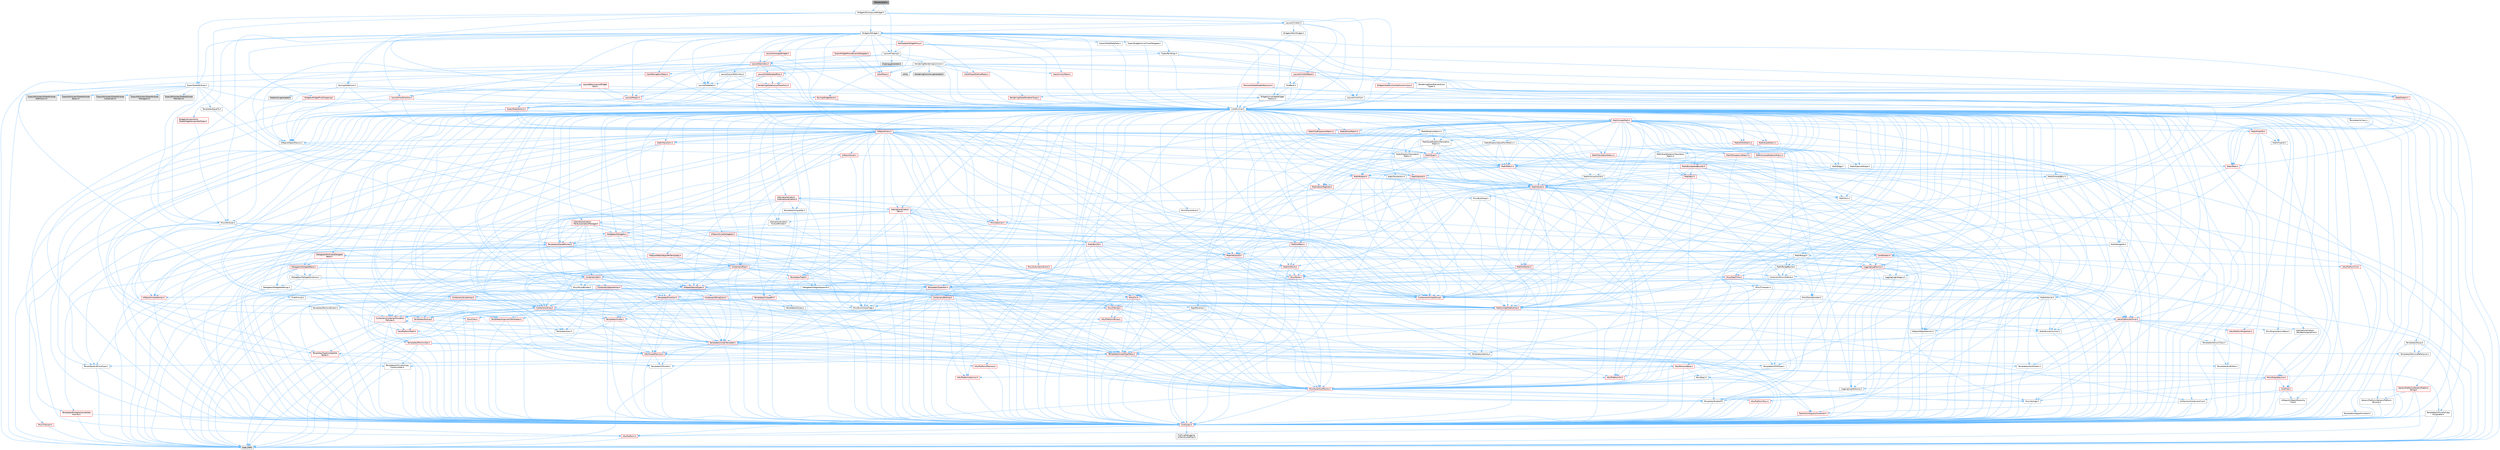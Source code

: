 digraph "STextScroller.h"
{
 // INTERACTIVE_SVG=YES
 // LATEX_PDF_SIZE
  bgcolor="transparent";
  edge [fontname=Helvetica,fontsize=10,labelfontname=Helvetica,labelfontsize=10];
  node [fontname=Helvetica,fontsize=10,shape=box,height=0.2,width=0.4];
  Node1 [id="Node000001",label="STextScroller.h",height=0.2,width=0.4,color="gray40", fillcolor="grey60", style="filled", fontcolor="black",tooltip=" "];
  Node1 -> Node2 [id="edge1_Node000001_Node000002",color="steelblue1",style="solid",tooltip=" "];
  Node2 [id="Node000002",label="Layout/Clipping.h",height=0.2,width=0.4,color="grey40", fillcolor="white", style="filled",URL="$d1/d5a/Clipping_8h.html",tooltip=" "];
  Node2 -> Node3 [id="edge2_Node000002_Node000003",color="steelblue1",style="solid",tooltip=" "];
  Node3 [id="Node000003",label="CoreMinimal.h",height=0.2,width=0.4,color="grey40", fillcolor="white", style="filled",URL="$d7/d67/CoreMinimal_8h.html",tooltip=" "];
  Node3 -> Node4 [id="edge3_Node000003_Node000004",color="steelblue1",style="solid",tooltip=" "];
  Node4 [id="Node000004",label="CoreTypes.h",height=0.2,width=0.4,color="red", fillcolor="#FFF0F0", style="filled",URL="$dc/dec/CoreTypes_8h.html",tooltip=" "];
  Node4 -> Node5 [id="edge4_Node000004_Node000005",color="steelblue1",style="solid",tooltip=" "];
  Node5 [id="Node000005",label="HAL/Platform.h",height=0.2,width=0.4,color="red", fillcolor="#FFF0F0", style="filled",URL="$d9/dd0/Platform_8h.html",tooltip=" "];
  Node5 -> Node8 [id="edge5_Node000005_Node000008",color="steelblue1",style="solid",tooltip=" "];
  Node8 [id="Node000008",label="type_traits",height=0.2,width=0.4,color="grey60", fillcolor="#E0E0E0", style="filled",tooltip=" "];
  Node4 -> Node15 [id="edge6_Node000004_Node000015",color="steelblue1",style="solid",tooltip=" "];
  Node15 [id="Node000015",label="ProfilingDebugging\l/UMemoryDefines.h",height=0.2,width=0.4,color="grey40", fillcolor="white", style="filled",URL="$d2/da2/UMemoryDefines_8h.html",tooltip=" "];
  Node3 -> Node18 [id="edge7_Node000003_Node000018",color="steelblue1",style="solid",tooltip=" "];
  Node18 [id="Node000018",label="CoreFwd.h",height=0.2,width=0.4,color="red", fillcolor="#FFF0F0", style="filled",URL="$d1/d1e/CoreFwd_8h.html",tooltip=" "];
  Node18 -> Node4 [id="edge8_Node000018_Node000004",color="steelblue1",style="solid",tooltip=" "];
  Node18 -> Node19 [id="edge9_Node000018_Node000019",color="steelblue1",style="solid",tooltip=" "];
  Node19 [id="Node000019",label="Containers/ContainersFwd.h",height=0.2,width=0.4,color="grey40", fillcolor="white", style="filled",URL="$d4/d0a/ContainersFwd_8h.html",tooltip=" "];
  Node19 -> Node5 [id="edge10_Node000019_Node000005",color="steelblue1",style="solid",tooltip=" "];
  Node19 -> Node4 [id="edge11_Node000019_Node000004",color="steelblue1",style="solid",tooltip=" "];
  Node19 -> Node20 [id="edge12_Node000019_Node000020",color="steelblue1",style="solid",tooltip=" "];
  Node20 [id="Node000020",label="Traits/IsContiguousContainer.h",height=0.2,width=0.4,color="red", fillcolor="#FFF0F0", style="filled",URL="$d5/d3c/IsContiguousContainer_8h.html",tooltip=" "];
  Node20 -> Node4 [id="edge13_Node000020_Node000004",color="steelblue1",style="solid",tooltip=" "];
  Node18 -> Node24 [id="edge14_Node000018_Node000024",color="steelblue1",style="solid",tooltip=" "];
  Node24 [id="Node000024",label="UObject/UObjectHierarchy\lFwd.h",height=0.2,width=0.4,color="grey40", fillcolor="white", style="filled",URL="$d3/d13/UObjectHierarchyFwd_8h.html",tooltip=" "];
  Node3 -> Node24 [id="edge15_Node000003_Node000024",color="steelblue1",style="solid",tooltip=" "];
  Node3 -> Node19 [id="edge16_Node000003_Node000019",color="steelblue1",style="solid",tooltip=" "];
  Node3 -> Node25 [id="edge17_Node000003_Node000025",color="steelblue1",style="solid",tooltip=" "];
  Node25 [id="Node000025",label="Misc/VarArgs.h",height=0.2,width=0.4,color="grey40", fillcolor="white", style="filled",URL="$d5/d6f/VarArgs_8h.html",tooltip=" "];
  Node25 -> Node4 [id="edge18_Node000025_Node000004",color="steelblue1",style="solid",tooltip=" "];
  Node3 -> Node26 [id="edge19_Node000003_Node000026",color="steelblue1",style="solid",tooltip=" "];
  Node26 [id="Node000026",label="Logging/LogVerbosity.h",height=0.2,width=0.4,color="grey40", fillcolor="white", style="filled",URL="$d2/d8f/LogVerbosity_8h.html",tooltip=" "];
  Node26 -> Node4 [id="edge20_Node000026_Node000004",color="steelblue1",style="solid",tooltip=" "];
  Node3 -> Node27 [id="edge21_Node000003_Node000027",color="steelblue1",style="solid",tooltip=" "];
  Node27 [id="Node000027",label="Misc/OutputDevice.h",height=0.2,width=0.4,color="red", fillcolor="#FFF0F0", style="filled",URL="$d7/d32/OutputDevice_8h.html",tooltip=" "];
  Node27 -> Node18 [id="edge22_Node000027_Node000018",color="steelblue1",style="solid",tooltip=" "];
  Node27 -> Node4 [id="edge23_Node000027_Node000004",color="steelblue1",style="solid",tooltip=" "];
  Node27 -> Node26 [id="edge24_Node000027_Node000026",color="steelblue1",style="solid",tooltip=" "];
  Node27 -> Node25 [id="edge25_Node000027_Node000025",color="steelblue1",style="solid",tooltip=" "];
  Node3 -> Node33 [id="edge26_Node000003_Node000033",color="steelblue1",style="solid",tooltip=" "];
  Node33 [id="Node000033",label="HAL/PlatformCrt.h",height=0.2,width=0.4,color="red", fillcolor="#FFF0F0", style="filled",URL="$d8/d75/PlatformCrt_8h.html",tooltip=" "];
  Node3 -> Node43 [id="edge27_Node000003_Node000043",color="steelblue1",style="solid",tooltip=" "];
  Node43 [id="Node000043",label="HAL/PlatformMisc.h",height=0.2,width=0.4,color="red", fillcolor="#FFF0F0", style="filled",URL="$d0/df5/PlatformMisc_8h.html",tooltip=" "];
  Node43 -> Node4 [id="edge28_Node000043_Node000004",color="steelblue1",style="solid",tooltip=" "];
  Node3 -> Node62 [id="edge29_Node000003_Node000062",color="steelblue1",style="solid",tooltip=" "];
  Node62 [id="Node000062",label="Misc/AssertionMacros.h",height=0.2,width=0.4,color="red", fillcolor="#FFF0F0", style="filled",URL="$d0/dfa/AssertionMacros_8h.html",tooltip=" "];
  Node62 -> Node4 [id="edge30_Node000062_Node000004",color="steelblue1",style="solid",tooltip=" "];
  Node62 -> Node5 [id="edge31_Node000062_Node000005",color="steelblue1",style="solid",tooltip=" "];
  Node62 -> Node43 [id="edge32_Node000062_Node000043",color="steelblue1",style="solid",tooltip=" "];
  Node62 -> Node63 [id="edge33_Node000062_Node000063",color="steelblue1",style="solid",tooltip=" "];
  Node63 [id="Node000063",label="Templates/EnableIf.h",height=0.2,width=0.4,color="grey40", fillcolor="white", style="filled",URL="$d7/d60/EnableIf_8h.html",tooltip=" "];
  Node63 -> Node4 [id="edge34_Node000063_Node000004",color="steelblue1",style="solid",tooltip=" "];
  Node62 -> Node25 [id="edge35_Node000062_Node000025",color="steelblue1",style="solid",tooltip=" "];
  Node3 -> Node71 [id="edge36_Node000003_Node000071",color="steelblue1",style="solid",tooltip=" "];
  Node71 [id="Node000071",label="Templates/IsPointer.h",height=0.2,width=0.4,color="grey40", fillcolor="white", style="filled",URL="$d7/d05/IsPointer_8h.html",tooltip=" "];
  Node71 -> Node4 [id="edge37_Node000071_Node000004",color="steelblue1",style="solid",tooltip=" "];
  Node3 -> Node72 [id="edge38_Node000003_Node000072",color="steelblue1",style="solid",tooltip=" "];
  Node72 [id="Node000072",label="HAL/PlatformMemory.h",height=0.2,width=0.4,color="red", fillcolor="#FFF0F0", style="filled",URL="$de/d68/PlatformMemory_8h.html",tooltip=" "];
  Node72 -> Node4 [id="edge39_Node000072_Node000004",color="steelblue1",style="solid",tooltip=" "];
  Node3 -> Node55 [id="edge40_Node000003_Node000055",color="steelblue1",style="solid",tooltip=" "];
  Node55 [id="Node000055",label="HAL/PlatformAtomics.h",height=0.2,width=0.4,color="red", fillcolor="#FFF0F0", style="filled",URL="$d3/d36/PlatformAtomics_8h.html",tooltip=" "];
  Node55 -> Node4 [id="edge41_Node000055_Node000004",color="steelblue1",style="solid",tooltip=" "];
  Node3 -> Node77 [id="edge42_Node000003_Node000077",color="steelblue1",style="solid",tooltip=" "];
  Node77 [id="Node000077",label="Misc/Exec.h",height=0.2,width=0.4,color="grey40", fillcolor="white", style="filled",URL="$de/ddb/Exec_8h.html",tooltip=" "];
  Node77 -> Node4 [id="edge43_Node000077_Node000004",color="steelblue1",style="solid",tooltip=" "];
  Node77 -> Node62 [id="edge44_Node000077_Node000062",color="steelblue1",style="solid",tooltip=" "];
  Node3 -> Node78 [id="edge45_Node000003_Node000078",color="steelblue1",style="solid",tooltip=" "];
  Node78 [id="Node000078",label="HAL/MemoryBase.h",height=0.2,width=0.4,color="red", fillcolor="#FFF0F0", style="filled",URL="$d6/d9f/MemoryBase_8h.html",tooltip=" "];
  Node78 -> Node4 [id="edge46_Node000078_Node000004",color="steelblue1",style="solid",tooltip=" "];
  Node78 -> Node55 [id="edge47_Node000078_Node000055",color="steelblue1",style="solid",tooltip=" "];
  Node78 -> Node33 [id="edge48_Node000078_Node000033",color="steelblue1",style="solid",tooltip=" "];
  Node78 -> Node77 [id="edge49_Node000078_Node000077",color="steelblue1",style="solid",tooltip=" "];
  Node78 -> Node27 [id="edge50_Node000078_Node000027",color="steelblue1",style="solid",tooltip=" "];
  Node3 -> Node88 [id="edge51_Node000003_Node000088",color="steelblue1",style="solid",tooltip=" "];
  Node88 [id="Node000088",label="HAL/UnrealMemory.h",height=0.2,width=0.4,color="red", fillcolor="#FFF0F0", style="filled",URL="$d9/d96/UnrealMemory_8h.html",tooltip=" "];
  Node88 -> Node4 [id="edge52_Node000088_Node000004",color="steelblue1",style="solid",tooltip=" "];
  Node88 -> Node78 [id="edge53_Node000088_Node000078",color="steelblue1",style="solid",tooltip=" "];
  Node88 -> Node72 [id="edge54_Node000088_Node000072",color="steelblue1",style="solid",tooltip=" "];
  Node88 -> Node71 [id="edge55_Node000088_Node000071",color="steelblue1",style="solid",tooltip=" "];
  Node3 -> Node90 [id="edge56_Node000003_Node000090",color="steelblue1",style="solid",tooltip=" "];
  Node90 [id="Node000090",label="Templates/IsArithmetic.h",height=0.2,width=0.4,color="grey40", fillcolor="white", style="filled",URL="$d2/d5d/IsArithmetic_8h.html",tooltip=" "];
  Node90 -> Node4 [id="edge57_Node000090_Node000004",color="steelblue1",style="solid",tooltip=" "];
  Node3 -> Node84 [id="edge58_Node000003_Node000084",color="steelblue1",style="solid",tooltip=" "];
  Node84 [id="Node000084",label="Templates/AndOrNot.h",height=0.2,width=0.4,color="grey40", fillcolor="white", style="filled",URL="$db/d0a/AndOrNot_8h.html",tooltip=" "];
  Node84 -> Node4 [id="edge59_Node000084_Node000004",color="steelblue1",style="solid",tooltip=" "];
  Node3 -> Node91 [id="edge60_Node000003_Node000091",color="steelblue1",style="solid",tooltip=" "];
  Node91 [id="Node000091",label="Templates/IsPODType.h",height=0.2,width=0.4,color="grey40", fillcolor="white", style="filled",URL="$d7/db1/IsPODType_8h.html",tooltip=" "];
  Node91 -> Node4 [id="edge61_Node000091_Node000004",color="steelblue1",style="solid",tooltip=" "];
  Node3 -> Node92 [id="edge62_Node000003_Node000092",color="steelblue1",style="solid",tooltip=" "];
  Node92 [id="Node000092",label="Templates/IsUECoreType.h",height=0.2,width=0.4,color="grey40", fillcolor="white", style="filled",URL="$d1/db8/IsUECoreType_8h.html",tooltip=" "];
  Node92 -> Node4 [id="edge63_Node000092_Node000004",color="steelblue1",style="solid",tooltip=" "];
  Node92 -> Node8 [id="edge64_Node000092_Node000008",color="steelblue1",style="solid",tooltip=" "];
  Node3 -> Node85 [id="edge65_Node000003_Node000085",color="steelblue1",style="solid",tooltip=" "];
  Node85 [id="Node000085",label="Templates/IsTriviallyCopy\lConstructible.h",height=0.2,width=0.4,color="grey40", fillcolor="white", style="filled",URL="$d3/d78/IsTriviallyCopyConstructible_8h.html",tooltip=" "];
  Node85 -> Node4 [id="edge66_Node000085_Node000004",color="steelblue1",style="solid",tooltip=" "];
  Node85 -> Node8 [id="edge67_Node000085_Node000008",color="steelblue1",style="solid",tooltip=" "];
  Node3 -> Node93 [id="edge68_Node000003_Node000093",color="steelblue1",style="solid",tooltip=" "];
  Node93 [id="Node000093",label="Templates/UnrealTypeTraits.h",height=0.2,width=0.4,color="red", fillcolor="#FFF0F0", style="filled",URL="$d2/d2d/UnrealTypeTraits_8h.html",tooltip=" "];
  Node93 -> Node4 [id="edge69_Node000093_Node000004",color="steelblue1",style="solid",tooltip=" "];
  Node93 -> Node71 [id="edge70_Node000093_Node000071",color="steelblue1",style="solid",tooltip=" "];
  Node93 -> Node62 [id="edge71_Node000093_Node000062",color="steelblue1",style="solid",tooltip=" "];
  Node93 -> Node84 [id="edge72_Node000093_Node000084",color="steelblue1",style="solid",tooltip=" "];
  Node93 -> Node63 [id="edge73_Node000093_Node000063",color="steelblue1",style="solid",tooltip=" "];
  Node93 -> Node90 [id="edge74_Node000093_Node000090",color="steelblue1",style="solid",tooltip=" "];
  Node93 -> Node91 [id="edge75_Node000093_Node000091",color="steelblue1",style="solid",tooltip=" "];
  Node93 -> Node92 [id="edge76_Node000093_Node000092",color="steelblue1",style="solid",tooltip=" "];
  Node93 -> Node85 [id="edge77_Node000093_Node000085",color="steelblue1",style="solid",tooltip=" "];
  Node3 -> Node63 [id="edge78_Node000003_Node000063",color="steelblue1",style="solid",tooltip=" "];
  Node3 -> Node95 [id="edge79_Node000003_Node000095",color="steelblue1",style="solid",tooltip=" "];
  Node95 [id="Node000095",label="Templates/RemoveReference.h",height=0.2,width=0.4,color="grey40", fillcolor="white", style="filled",URL="$da/dbe/RemoveReference_8h.html",tooltip=" "];
  Node95 -> Node4 [id="edge80_Node000095_Node000004",color="steelblue1",style="solid",tooltip=" "];
  Node3 -> Node96 [id="edge81_Node000003_Node000096",color="steelblue1",style="solid",tooltip=" "];
  Node96 [id="Node000096",label="Templates/IntegralConstant.h",height=0.2,width=0.4,color="grey40", fillcolor="white", style="filled",URL="$db/d1b/IntegralConstant_8h.html",tooltip=" "];
  Node96 -> Node4 [id="edge82_Node000096_Node000004",color="steelblue1",style="solid",tooltip=" "];
  Node3 -> Node97 [id="edge83_Node000003_Node000097",color="steelblue1",style="solid",tooltip=" "];
  Node97 [id="Node000097",label="Templates/IsClass.h",height=0.2,width=0.4,color="grey40", fillcolor="white", style="filled",URL="$db/dcb/IsClass_8h.html",tooltip=" "];
  Node97 -> Node4 [id="edge84_Node000097_Node000004",color="steelblue1",style="solid",tooltip=" "];
  Node3 -> Node98 [id="edge85_Node000003_Node000098",color="steelblue1",style="solid",tooltip=" "];
  Node98 [id="Node000098",label="Templates/TypeCompatible\lBytes.h",height=0.2,width=0.4,color="red", fillcolor="#FFF0F0", style="filled",URL="$df/d0a/TypeCompatibleBytes_8h.html",tooltip=" "];
  Node98 -> Node4 [id="edge86_Node000098_Node000004",color="steelblue1",style="solid",tooltip=" "];
  Node98 -> Node8 [id="edge87_Node000098_Node000008",color="steelblue1",style="solid",tooltip=" "];
  Node3 -> Node20 [id="edge88_Node000003_Node000020",color="steelblue1",style="solid",tooltip=" "];
  Node3 -> Node99 [id="edge89_Node000003_Node000099",color="steelblue1",style="solid",tooltip=" "];
  Node99 [id="Node000099",label="Templates/UnrealTemplate.h",height=0.2,width=0.4,color="red", fillcolor="#FFF0F0", style="filled",URL="$d4/d24/UnrealTemplate_8h.html",tooltip=" "];
  Node99 -> Node4 [id="edge90_Node000099_Node000004",color="steelblue1",style="solid",tooltip=" "];
  Node99 -> Node71 [id="edge91_Node000099_Node000071",color="steelblue1",style="solid",tooltip=" "];
  Node99 -> Node88 [id="edge92_Node000099_Node000088",color="steelblue1",style="solid",tooltip=" "];
  Node99 -> Node93 [id="edge93_Node000099_Node000093",color="steelblue1",style="solid",tooltip=" "];
  Node99 -> Node95 [id="edge94_Node000099_Node000095",color="steelblue1",style="solid",tooltip=" "];
  Node99 -> Node98 [id="edge95_Node000099_Node000098",color="steelblue1",style="solid",tooltip=" "];
  Node99 -> Node66 [id="edge96_Node000099_Node000066",color="steelblue1",style="solid",tooltip=" "];
  Node66 [id="Node000066",label="Templates/Identity.h",height=0.2,width=0.4,color="grey40", fillcolor="white", style="filled",URL="$d0/dd5/Identity_8h.html",tooltip=" "];
  Node99 -> Node20 [id="edge97_Node000099_Node000020",color="steelblue1",style="solid",tooltip=" "];
  Node99 -> Node8 [id="edge98_Node000099_Node000008",color="steelblue1",style="solid",tooltip=" "];
  Node3 -> Node48 [id="edge99_Node000003_Node000048",color="steelblue1",style="solid",tooltip=" "];
  Node48 [id="Node000048",label="Math/NumericLimits.h",height=0.2,width=0.4,color="grey40", fillcolor="white", style="filled",URL="$df/d1b/NumericLimits_8h.html",tooltip=" "];
  Node48 -> Node4 [id="edge100_Node000048_Node000004",color="steelblue1",style="solid",tooltip=" "];
  Node3 -> Node103 [id="edge101_Node000003_Node000103",color="steelblue1",style="solid",tooltip=" "];
  Node103 [id="Node000103",label="HAL/PlatformMath.h",height=0.2,width=0.4,color="red", fillcolor="#FFF0F0", style="filled",URL="$dc/d53/PlatformMath_8h.html",tooltip=" "];
  Node103 -> Node4 [id="edge102_Node000103_Node000004",color="steelblue1",style="solid",tooltip=" "];
  Node3 -> Node86 [id="edge103_Node000003_Node000086",color="steelblue1",style="solid",tooltip=" "];
  Node86 [id="Node000086",label="Templates/IsTriviallyCopy\lAssignable.h",height=0.2,width=0.4,color="grey40", fillcolor="white", style="filled",URL="$d2/df2/IsTriviallyCopyAssignable_8h.html",tooltip=" "];
  Node86 -> Node4 [id="edge104_Node000086_Node000004",color="steelblue1",style="solid",tooltip=" "];
  Node86 -> Node8 [id="edge105_Node000086_Node000008",color="steelblue1",style="solid",tooltip=" "];
  Node3 -> Node111 [id="edge106_Node000003_Node000111",color="steelblue1",style="solid",tooltip=" "];
  Node111 [id="Node000111",label="Templates/MemoryOps.h",height=0.2,width=0.4,color="red", fillcolor="#FFF0F0", style="filled",URL="$db/dea/MemoryOps_8h.html",tooltip=" "];
  Node111 -> Node4 [id="edge107_Node000111_Node000004",color="steelblue1",style="solid",tooltip=" "];
  Node111 -> Node88 [id="edge108_Node000111_Node000088",color="steelblue1",style="solid",tooltip=" "];
  Node111 -> Node86 [id="edge109_Node000111_Node000086",color="steelblue1",style="solid",tooltip=" "];
  Node111 -> Node85 [id="edge110_Node000111_Node000085",color="steelblue1",style="solid",tooltip=" "];
  Node111 -> Node93 [id="edge111_Node000111_Node000093",color="steelblue1",style="solid",tooltip=" "];
  Node111 -> Node8 [id="edge112_Node000111_Node000008",color="steelblue1",style="solid",tooltip=" "];
  Node3 -> Node112 [id="edge113_Node000003_Node000112",color="steelblue1",style="solid",tooltip=" "];
  Node112 [id="Node000112",label="Containers/ContainerAllocation\lPolicies.h",height=0.2,width=0.4,color="red", fillcolor="#FFF0F0", style="filled",URL="$d7/dff/ContainerAllocationPolicies_8h.html",tooltip=" "];
  Node112 -> Node4 [id="edge114_Node000112_Node000004",color="steelblue1",style="solid",tooltip=" "];
  Node112 -> Node112 [id="edge115_Node000112_Node000112",color="steelblue1",style="solid",tooltip=" "];
  Node112 -> Node103 [id="edge116_Node000112_Node000103",color="steelblue1",style="solid",tooltip=" "];
  Node112 -> Node88 [id="edge117_Node000112_Node000088",color="steelblue1",style="solid",tooltip=" "];
  Node112 -> Node48 [id="edge118_Node000112_Node000048",color="steelblue1",style="solid",tooltip=" "];
  Node112 -> Node62 [id="edge119_Node000112_Node000062",color="steelblue1",style="solid",tooltip=" "];
  Node112 -> Node111 [id="edge120_Node000112_Node000111",color="steelblue1",style="solid",tooltip=" "];
  Node112 -> Node98 [id="edge121_Node000112_Node000098",color="steelblue1",style="solid",tooltip=" "];
  Node112 -> Node8 [id="edge122_Node000112_Node000008",color="steelblue1",style="solid",tooltip=" "];
  Node3 -> Node115 [id="edge123_Node000003_Node000115",color="steelblue1",style="solid",tooltip=" "];
  Node115 [id="Node000115",label="Templates/IsEnumClass.h",height=0.2,width=0.4,color="grey40", fillcolor="white", style="filled",URL="$d7/d15/IsEnumClass_8h.html",tooltip=" "];
  Node115 -> Node4 [id="edge124_Node000115_Node000004",color="steelblue1",style="solid",tooltip=" "];
  Node115 -> Node84 [id="edge125_Node000115_Node000084",color="steelblue1",style="solid",tooltip=" "];
  Node3 -> Node116 [id="edge126_Node000003_Node000116",color="steelblue1",style="solid",tooltip=" "];
  Node116 [id="Node000116",label="HAL/PlatformProperties.h",height=0.2,width=0.4,color="red", fillcolor="#FFF0F0", style="filled",URL="$d9/db0/PlatformProperties_8h.html",tooltip=" "];
  Node116 -> Node4 [id="edge127_Node000116_Node000004",color="steelblue1",style="solid",tooltip=" "];
  Node3 -> Node119 [id="edge128_Node000003_Node000119",color="steelblue1",style="solid",tooltip=" "];
  Node119 [id="Node000119",label="Misc/EngineVersionBase.h",height=0.2,width=0.4,color="grey40", fillcolor="white", style="filled",URL="$d5/d2b/EngineVersionBase_8h.html",tooltip=" "];
  Node119 -> Node4 [id="edge129_Node000119_Node000004",color="steelblue1",style="solid",tooltip=" "];
  Node3 -> Node120 [id="edge130_Node000003_Node000120",color="steelblue1",style="solid",tooltip=" "];
  Node120 [id="Node000120",label="Internationalization\l/TextNamespaceFwd.h",height=0.2,width=0.4,color="grey40", fillcolor="white", style="filled",URL="$d8/d97/TextNamespaceFwd_8h.html",tooltip=" "];
  Node120 -> Node4 [id="edge131_Node000120_Node000004",color="steelblue1",style="solid",tooltip=" "];
  Node3 -> Node121 [id="edge132_Node000003_Node000121",color="steelblue1",style="solid",tooltip=" "];
  Node121 [id="Node000121",label="Serialization/Archive.h",height=0.2,width=0.4,color="red", fillcolor="#FFF0F0", style="filled",URL="$d7/d3b/Archive_8h.html",tooltip=" "];
  Node121 -> Node18 [id="edge133_Node000121_Node000018",color="steelblue1",style="solid",tooltip=" "];
  Node121 -> Node4 [id="edge134_Node000121_Node000004",color="steelblue1",style="solid",tooltip=" "];
  Node121 -> Node116 [id="edge135_Node000121_Node000116",color="steelblue1",style="solid",tooltip=" "];
  Node121 -> Node120 [id="edge136_Node000121_Node000120",color="steelblue1",style="solid",tooltip=" "];
  Node121 -> Node62 [id="edge137_Node000121_Node000062",color="steelblue1",style="solid",tooltip=" "];
  Node121 -> Node119 [id="edge138_Node000121_Node000119",color="steelblue1",style="solid",tooltip=" "];
  Node121 -> Node25 [id="edge139_Node000121_Node000025",color="steelblue1",style="solid",tooltip=" "];
  Node121 -> Node63 [id="edge140_Node000121_Node000063",color="steelblue1",style="solid",tooltip=" "];
  Node121 -> Node115 [id="edge141_Node000121_Node000115",color="steelblue1",style="solid",tooltip=" "];
  Node121 -> Node99 [id="edge142_Node000121_Node000099",color="steelblue1",style="solid",tooltip=" "];
  Node121 -> Node124 [id="edge143_Node000121_Node000124",color="steelblue1",style="solid",tooltip=" "];
  Node124 [id="Node000124",label="UObject/ObjectVersion.h",height=0.2,width=0.4,color="grey40", fillcolor="white", style="filled",URL="$da/d63/ObjectVersion_8h.html",tooltip=" "];
  Node124 -> Node4 [id="edge144_Node000124_Node000004",color="steelblue1",style="solid",tooltip=" "];
  Node3 -> Node125 [id="edge145_Node000003_Node000125",color="steelblue1",style="solid",tooltip=" "];
  Node125 [id="Node000125",label="Templates/Less.h",height=0.2,width=0.4,color="grey40", fillcolor="white", style="filled",URL="$de/dc8/Less_8h.html",tooltip=" "];
  Node125 -> Node4 [id="edge146_Node000125_Node000004",color="steelblue1",style="solid",tooltip=" "];
  Node125 -> Node99 [id="edge147_Node000125_Node000099",color="steelblue1",style="solid",tooltip=" "];
  Node3 -> Node126 [id="edge148_Node000003_Node000126",color="steelblue1",style="solid",tooltip=" "];
  Node126 [id="Node000126",label="Templates/Sorting.h",height=0.2,width=0.4,color="red", fillcolor="#FFF0F0", style="filled",URL="$d3/d9e/Sorting_8h.html",tooltip=" "];
  Node126 -> Node4 [id="edge149_Node000126_Node000004",color="steelblue1",style="solid",tooltip=" "];
  Node126 -> Node103 [id="edge150_Node000126_Node000103",color="steelblue1",style="solid",tooltip=" "];
  Node126 -> Node125 [id="edge151_Node000126_Node000125",color="steelblue1",style="solid",tooltip=" "];
  Node3 -> Node137 [id="edge152_Node000003_Node000137",color="steelblue1",style="solid",tooltip=" "];
  Node137 [id="Node000137",label="Misc/Char.h",height=0.2,width=0.4,color="red", fillcolor="#FFF0F0", style="filled",URL="$d0/d58/Char_8h.html",tooltip=" "];
  Node137 -> Node4 [id="edge153_Node000137_Node000004",color="steelblue1",style="solid",tooltip=" "];
  Node137 -> Node8 [id="edge154_Node000137_Node000008",color="steelblue1",style="solid",tooltip=" "];
  Node3 -> Node140 [id="edge155_Node000003_Node000140",color="steelblue1",style="solid",tooltip=" "];
  Node140 [id="Node000140",label="GenericPlatform/GenericPlatform\lStricmp.h",height=0.2,width=0.4,color="grey40", fillcolor="white", style="filled",URL="$d2/d86/GenericPlatformStricmp_8h.html",tooltip=" "];
  Node140 -> Node4 [id="edge156_Node000140_Node000004",color="steelblue1",style="solid",tooltip=" "];
  Node3 -> Node141 [id="edge157_Node000003_Node000141",color="steelblue1",style="solid",tooltip=" "];
  Node141 [id="Node000141",label="GenericPlatform/GenericPlatform\lString.h",height=0.2,width=0.4,color="red", fillcolor="#FFF0F0", style="filled",URL="$dd/d20/GenericPlatformString_8h.html",tooltip=" "];
  Node141 -> Node4 [id="edge158_Node000141_Node000004",color="steelblue1",style="solid",tooltip=" "];
  Node141 -> Node140 [id="edge159_Node000141_Node000140",color="steelblue1",style="solid",tooltip=" "];
  Node141 -> Node63 [id="edge160_Node000141_Node000063",color="steelblue1",style="solid",tooltip=" "];
  Node141 -> Node8 [id="edge161_Node000141_Node000008",color="steelblue1",style="solid",tooltip=" "];
  Node3 -> Node74 [id="edge162_Node000003_Node000074",color="steelblue1",style="solid",tooltip=" "];
  Node74 [id="Node000074",label="HAL/PlatformString.h",height=0.2,width=0.4,color="red", fillcolor="#FFF0F0", style="filled",URL="$db/db5/PlatformString_8h.html",tooltip=" "];
  Node74 -> Node4 [id="edge163_Node000074_Node000004",color="steelblue1",style="solid",tooltip=" "];
  Node3 -> Node144 [id="edge164_Node000003_Node000144",color="steelblue1",style="solid",tooltip=" "];
  Node144 [id="Node000144",label="Misc/CString.h",height=0.2,width=0.4,color="red", fillcolor="#FFF0F0", style="filled",URL="$d2/d49/CString_8h.html",tooltip=" "];
  Node144 -> Node4 [id="edge165_Node000144_Node000004",color="steelblue1",style="solid",tooltip=" "];
  Node144 -> Node33 [id="edge166_Node000144_Node000033",color="steelblue1",style="solid",tooltip=" "];
  Node144 -> Node74 [id="edge167_Node000144_Node000074",color="steelblue1",style="solid",tooltip=" "];
  Node144 -> Node62 [id="edge168_Node000144_Node000062",color="steelblue1",style="solid",tooltip=" "];
  Node144 -> Node137 [id="edge169_Node000144_Node000137",color="steelblue1",style="solid",tooltip=" "];
  Node144 -> Node25 [id="edge170_Node000144_Node000025",color="steelblue1",style="solid",tooltip=" "];
  Node3 -> Node145 [id="edge171_Node000003_Node000145",color="steelblue1",style="solid",tooltip=" "];
  Node145 [id="Node000145",label="Misc/Crc.h",height=0.2,width=0.4,color="red", fillcolor="#FFF0F0", style="filled",URL="$d4/dd2/Crc_8h.html",tooltip=" "];
  Node145 -> Node4 [id="edge172_Node000145_Node000004",color="steelblue1",style="solid",tooltip=" "];
  Node145 -> Node74 [id="edge173_Node000145_Node000074",color="steelblue1",style="solid",tooltip=" "];
  Node145 -> Node62 [id="edge174_Node000145_Node000062",color="steelblue1",style="solid",tooltip=" "];
  Node145 -> Node144 [id="edge175_Node000145_Node000144",color="steelblue1",style="solid",tooltip=" "];
  Node145 -> Node137 [id="edge176_Node000145_Node000137",color="steelblue1",style="solid",tooltip=" "];
  Node145 -> Node93 [id="edge177_Node000145_Node000093",color="steelblue1",style="solid",tooltip=" "];
  Node3 -> Node136 [id="edge178_Node000003_Node000136",color="steelblue1",style="solid",tooltip=" "];
  Node136 [id="Node000136",label="Math/UnrealMathUtility.h",height=0.2,width=0.4,color="red", fillcolor="#FFF0F0", style="filled",URL="$db/db8/UnrealMathUtility_8h.html",tooltip=" "];
  Node136 -> Node4 [id="edge179_Node000136_Node000004",color="steelblue1",style="solid",tooltip=" "];
  Node136 -> Node62 [id="edge180_Node000136_Node000062",color="steelblue1",style="solid",tooltip=" "];
  Node136 -> Node103 [id="edge181_Node000136_Node000103",color="steelblue1",style="solid",tooltip=" "];
  Node136 -> Node66 [id="edge182_Node000136_Node000066",color="steelblue1",style="solid",tooltip=" "];
  Node3 -> Node146 [id="edge183_Node000003_Node000146",color="steelblue1",style="solid",tooltip=" "];
  Node146 [id="Node000146",label="Containers/UnrealString.h",height=0.2,width=0.4,color="red", fillcolor="#FFF0F0", style="filled",URL="$d5/dba/UnrealString_8h.html",tooltip=" "];
  Node3 -> Node150 [id="edge184_Node000003_Node000150",color="steelblue1",style="solid",tooltip=" "];
  Node150 [id="Node000150",label="Containers/Array.h",height=0.2,width=0.4,color="red", fillcolor="#FFF0F0", style="filled",URL="$df/dd0/Array_8h.html",tooltip=" "];
  Node150 -> Node4 [id="edge185_Node000150_Node000004",color="steelblue1",style="solid",tooltip=" "];
  Node150 -> Node62 [id="edge186_Node000150_Node000062",color="steelblue1",style="solid",tooltip=" "];
  Node150 -> Node88 [id="edge187_Node000150_Node000088",color="steelblue1",style="solid",tooltip=" "];
  Node150 -> Node93 [id="edge188_Node000150_Node000093",color="steelblue1",style="solid",tooltip=" "];
  Node150 -> Node99 [id="edge189_Node000150_Node000099",color="steelblue1",style="solid",tooltip=" "];
  Node150 -> Node112 [id="edge190_Node000150_Node000112",color="steelblue1",style="solid",tooltip=" "];
  Node150 -> Node121 [id="edge191_Node000150_Node000121",color="steelblue1",style="solid",tooltip=" "];
  Node150 -> Node129 [id="edge192_Node000150_Node000129",color="steelblue1",style="solid",tooltip=" "];
  Node129 [id="Node000129",label="Templates/Invoke.h",height=0.2,width=0.4,color="red", fillcolor="#FFF0F0", style="filled",URL="$d7/deb/Invoke_8h.html",tooltip=" "];
  Node129 -> Node4 [id="edge193_Node000129_Node000004",color="steelblue1",style="solid",tooltip=" "];
  Node129 -> Node99 [id="edge194_Node000129_Node000099",color="steelblue1",style="solid",tooltip=" "];
  Node129 -> Node8 [id="edge195_Node000129_Node000008",color="steelblue1",style="solid",tooltip=" "];
  Node150 -> Node125 [id="edge196_Node000150_Node000125",color="steelblue1",style="solid",tooltip=" "];
  Node150 -> Node126 [id="edge197_Node000150_Node000126",color="steelblue1",style="solid",tooltip=" "];
  Node150 -> Node173 [id="edge198_Node000150_Node000173",color="steelblue1",style="solid",tooltip=" "];
  Node173 [id="Node000173",label="Templates/AlignmentTemplates.h",height=0.2,width=0.4,color="red", fillcolor="#FFF0F0", style="filled",URL="$dd/d32/AlignmentTemplates_8h.html",tooltip=" "];
  Node173 -> Node4 [id="edge199_Node000173_Node000004",color="steelblue1",style="solid",tooltip=" "];
  Node173 -> Node71 [id="edge200_Node000173_Node000071",color="steelblue1",style="solid",tooltip=" "];
  Node150 -> Node8 [id="edge201_Node000150_Node000008",color="steelblue1",style="solid",tooltip=" "];
  Node3 -> Node174 [id="edge202_Node000003_Node000174",color="steelblue1",style="solid",tooltip=" "];
  Node174 [id="Node000174",label="Misc/FrameNumber.h",height=0.2,width=0.4,color="grey40", fillcolor="white", style="filled",URL="$dd/dbd/FrameNumber_8h.html",tooltip=" "];
  Node174 -> Node4 [id="edge203_Node000174_Node000004",color="steelblue1",style="solid",tooltip=" "];
  Node174 -> Node48 [id="edge204_Node000174_Node000048",color="steelblue1",style="solid",tooltip=" "];
  Node174 -> Node136 [id="edge205_Node000174_Node000136",color="steelblue1",style="solid",tooltip=" "];
  Node174 -> Node63 [id="edge206_Node000174_Node000063",color="steelblue1",style="solid",tooltip=" "];
  Node174 -> Node93 [id="edge207_Node000174_Node000093",color="steelblue1",style="solid",tooltip=" "];
  Node3 -> Node175 [id="edge208_Node000003_Node000175",color="steelblue1",style="solid",tooltip=" "];
  Node175 [id="Node000175",label="Misc/Timespan.h",height=0.2,width=0.4,color="grey40", fillcolor="white", style="filled",URL="$da/dd9/Timespan_8h.html",tooltip=" "];
  Node175 -> Node4 [id="edge209_Node000175_Node000004",color="steelblue1",style="solid",tooltip=" "];
  Node175 -> Node176 [id="edge210_Node000175_Node000176",color="steelblue1",style="solid",tooltip=" "];
  Node176 [id="Node000176",label="Math/Interval.h",height=0.2,width=0.4,color="grey40", fillcolor="white", style="filled",URL="$d1/d55/Interval_8h.html",tooltip=" "];
  Node176 -> Node4 [id="edge211_Node000176_Node000004",color="steelblue1",style="solid",tooltip=" "];
  Node176 -> Node90 [id="edge212_Node000176_Node000090",color="steelblue1",style="solid",tooltip=" "];
  Node176 -> Node93 [id="edge213_Node000176_Node000093",color="steelblue1",style="solid",tooltip=" "];
  Node176 -> Node48 [id="edge214_Node000176_Node000048",color="steelblue1",style="solid",tooltip=" "];
  Node176 -> Node136 [id="edge215_Node000176_Node000136",color="steelblue1",style="solid",tooltip=" "];
  Node175 -> Node136 [id="edge216_Node000175_Node000136",color="steelblue1",style="solid",tooltip=" "];
  Node175 -> Node62 [id="edge217_Node000175_Node000062",color="steelblue1",style="solid",tooltip=" "];
  Node3 -> Node177 [id="edge218_Node000003_Node000177",color="steelblue1",style="solid",tooltip=" "];
  Node177 [id="Node000177",label="Containers/StringConv.h",height=0.2,width=0.4,color="red", fillcolor="#FFF0F0", style="filled",URL="$d3/ddf/StringConv_8h.html",tooltip=" "];
  Node177 -> Node4 [id="edge219_Node000177_Node000004",color="steelblue1",style="solid",tooltip=" "];
  Node177 -> Node62 [id="edge220_Node000177_Node000062",color="steelblue1",style="solid",tooltip=" "];
  Node177 -> Node112 [id="edge221_Node000177_Node000112",color="steelblue1",style="solid",tooltip=" "];
  Node177 -> Node150 [id="edge222_Node000177_Node000150",color="steelblue1",style="solid",tooltip=" "];
  Node177 -> Node144 [id="edge223_Node000177_Node000144",color="steelblue1",style="solid",tooltip=" "];
  Node177 -> Node178 [id="edge224_Node000177_Node000178",color="steelblue1",style="solid",tooltip=" "];
  Node178 [id="Node000178",label="Templates/IsArray.h",height=0.2,width=0.4,color="grey40", fillcolor="white", style="filled",URL="$d8/d8d/IsArray_8h.html",tooltip=" "];
  Node178 -> Node4 [id="edge225_Node000178_Node000004",color="steelblue1",style="solid",tooltip=" "];
  Node177 -> Node99 [id="edge226_Node000177_Node000099",color="steelblue1",style="solid",tooltip=" "];
  Node177 -> Node93 [id="edge227_Node000177_Node000093",color="steelblue1",style="solid",tooltip=" "];
  Node177 -> Node20 [id="edge228_Node000177_Node000020",color="steelblue1",style="solid",tooltip=" "];
  Node177 -> Node8 [id="edge229_Node000177_Node000008",color="steelblue1",style="solid",tooltip=" "];
  Node3 -> Node179 [id="edge230_Node000003_Node000179",color="steelblue1",style="solid",tooltip=" "];
  Node179 [id="Node000179",label="UObject/UnrealNames.h",height=0.2,width=0.4,color="red", fillcolor="#FFF0F0", style="filled",URL="$d8/db1/UnrealNames_8h.html",tooltip=" "];
  Node179 -> Node4 [id="edge231_Node000179_Node000004",color="steelblue1",style="solid",tooltip=" "];
  Node3 -> Node181 [id="edge232_Node000003_Node000181",color="steelblue1",style="solid",tooltip=" "];
  Node181 [id="Node000181",label="UObject/NameTypes.h",height=0.2,width=0.4,color="red", fillcolor="#FFF0F0", style="filled",URL="$d6/d35/NameTypes_8h.html",tooltip=" "];
  Node181 -> Node4 [id="edge233_Node000181_Node000004",color="steelblue1",style="solid",tooltip=" "];
  Node181 -> Node62 [id="edge234_Node000181_Node000062",color="steelblue1",style="solid",tooltip=" "];
  Node181 -> Node88 [id="edge235_Node000181_Node000088",color="steelblue1",style="solid",tooltip=" "];
  Node181 -> Node93 [id="edge236_Node000181_Node000093",color="steelblue1",style="solid",tooltip=" "];
  Node181 -> Node99 [id="edge237_Node000181_Node000099",color="steelblue1",style="solid",tooltip=" "];
  Node181 -> Node146 [id="edge238_Node000181_Node000146",color="steelblue1",style="solid",tooltip=" "];
  Node181 -> Node177 [id="edge239_Node000181_Node000177",color="steelblue1",style="solid",tooltip=" "];
  Node181 -> Node179 [id="edge240_Node000181_Node000179",color="steelblue1",style="solid",tooltip=" "];
  Node3 -> Node189 [id="edge241_Node000003_Node000189",color="steelblue1",style="solid",tooltip=" "];
  Node189 [id="Node000189",label="Misc/Parse.h",height=0.2,width=0.4,color="red", fillcolor="#FFF0F0", style="filled",URL="$dc/d71/Parse_8h.html",tooltip=" "];
  Node189 -> Node146 [id="edge242_Node000189_Node000146",color="steelblue1",style="solid",tooltip=" "];
  Node189 -> Node4 [id="edge243_Node000189_Node000004",color="steelblue1",style="solid",tooltip=" "];
  Node189 -> Node33 [id="edge244_Node000189_Node000033",color="steelblue1",style="solid",tooltip=" "];
  Node189 -> Node50 [id="edge245_Node000189_Node000050",color="steelblue1",style="solid",tooltip=" "];
  Node50 [id="Node000050",label="Misc/EnumClassFlags.h",height=0.2,width=0.4,color="grey40", fillcolor="white", style="filled",URL="$d8/de7/EnumClassFlags_8h.html",tooltip=" "];
  Node189 -> Node190 [id="edge246_Node000189_Node000190",color="steelblue1",style="solid",tooltip=" "];
  Node190 [id="Node000190",label="Templates/Function.h",height=0.2,width=0.4,color="red", fillcolor="#FFF0F0", style="filled",URL="$df/df5/Function_8h.html",tooltip=" "];
  Node190 -> Node4 [id="edge247_Node000190_Node000004",color="steelblue1",style="solid",tooltip=" "];
  Node190 -> Node62 [id="edge248_Node000190_Node000062",color="steelblue1",style="solid",tooltip=" "];
  Node190 -> Node88 [id="edge249_Node000190_Node000088",color="steelblue1",style="solid",tooltip=" "];
  Node190 -> Node93 [id="edge250_Node000190_Node000093",color="steelblue1",style="solid",tooltip=" "];
  Node190 -> Node129 [id="edge251_Node000190_Node000129",color="steelblue1",style="solid",tooltip=" "];
  Node190 -> Node99 [id="edge252_Node000190_Node000099",color="steelblue1",style="solid",tooltip=" "];
  Node190 -> Node136 [id="edge253_Node000190_Node000136",color="steelblue1",style="solid",tooltip=" "];
  Node190 -> Node8 [id="edge254_Node000190_Node000008",color="steelblue1",style="solid",tooltip=" "];
  Node3 -> Node173 [id="edge255_Node000003_Node000173",color="steelblue1",style="solid",tooltip=" "];
  Node3 -> Node192 [id="edge256_Node000003_Node000192",color="steelblue1",style="solid",tooltip=" "];
  Node192 [id="Node000192",label="Misc/StructBuilder.h",height=0.2,width=0.4,color="grey40", fillcolor="white", style="filled",URL="$d9/db3/StructBuilder_8h.html",tooltip=" "];
  Node192 -> Node4 [id="edge257_Node000192_Node000004",color="steelblue1",style="solid",tooltip=" "];
  Node192 -> Node136 [id="edge258_Node000192_Node000136",color="steelblue1",style="solid",tooltip=" "];
  Node192 -> Node173 [id="edge259_Node000192_Node000173",color="steelblue1",style="solid",tooltip=" "];
  Node3 -> Node105 [id="edge260_Node000003_Node000105",color="steelblue1",style="solid",tooltip=" "];
  Node105 [id="Node000105",label="Templates/Decay.h",height=0.2,width=0.4,color="grey40", fillcolor="white", style="filled",URL="$dd/d0f/Decay_8h.html",tooltip=" "];
  Node105 -> Node4 [id="edge261_Node000105_Node000004",color="steelblue1",style="solid",tooltip=" "];
  Node105 -> Node95 [id="edge262_Node000105_Node000095",color="steelblue1",style="solid",tooltip=" "];
  Node105 -> Node8 [id="edge263_Node000105_Node000008",color="steelblue1",style="solid",tooltip=" "];
  Node3 -> Node193 [id="edge264_Node000003_Node000193",color="steelblue1",style="solid",tooltip=" "];
  Node193 [id="Node000193",label="Templates/PointerIsConvertible\lFromTo.h",height=0.2,width=0.4,color="red", fillcolor="#FFF0F0", style="filled",URL="$d6/d65/PointerIsConvertibleFromTo_8h.html",tooltip=" "];
  Node193 -> Node4 [id="edge265_Node000193_Node000004",color="steelblue1",style="solid",tooltip=" "];
  Node193 -> Node8 [id="edge266_Node000193_Node000008",color="steelblue1",style="solid",tooltip=" "];
  Node3 -> Node129 [id="edge267_Node000003_Node000129",color="steelblue1",style="solid",tooltip=" "];
  Node3 -> Node190 [id="edge268_Node000003_Node000190",color="steelblue1",style="solid",tooltip=" "];
  Node3 -> Node162 [id="edge269_Node000003_Node000162",color="steelblue1",style="solid",tooltip=" "];
  Node162 [id="Node000162",label="Templates/TypeHash.h",height=0.2,width=0.4,color="red", fillcolor="#FFF0F0", style="filled",URL="$d1/d62/TypeHash_8h.html",tooltip=" "];
  Node162 -> Node4 [id="edge270_Node000162_Node000004",color="steelblue1",style="solid",tooltip=" "];
  Node162 -> Node145 [id="edge271_Node000162_Node000145",color="steelblue1",style="solid",tooltip=" "];
  Node162 -> Node8 [id="edge272_Node000162_Node000008",color="steelblue1",style="solid",tooltip=" "];
  Node3 -> Node194 [id="edge273_Node000003_Node000194",color="steelblue1",style="solid",tooltip=" "];
  Node194 [id="Node000194",label="Containers/ScriptArray.h",height=0.2,width=0.4,color="red", fillcolor="#FFF0F0", style="filled",URL="$dc/daf/ScriptArray_8h.html",tooltip=" "];
  Node194 -> Node4 [id="edge274_Node000194_Node000004",color="steelblue1",style="solid",tooltip=" "];
  Node194 -> Node62 [id="edge275_Node000194_Node000062",color="steelblue1",style="solid",tooltip=" "];
  Node194 -> Node88 [id="edge276_Node000194_Node000088",color="steelblue1",style="solid",tooltip=" "];
  Node194 -> Node112 [id="edge277_Node000194_Node000112",color="steelblue1",style="solid",tooltip=" "];
  Node194 -> Node150 [id="edge278_Node000194_Node000150",color="steelblue1",style="solid",tooltip=" "];
  Node3 -> Node195 [id="edge279_Node000003_Node000195",color="steelblue1",style="solid",tooltip=" "];
  Node195 [id="Node000195",label="Containers/BitArray.h",height=0.2,width=0.4,color="red", fillcolor="#FFF0F0", style="filled",URL="$d1/de4/BitArray_8h.html",tooltip=" "];
  Node195 -> Node112 [id="edge280_Node000195_Node000112",color="steelblue1",style="solid",tooltip=" "];
  Node195 -> Node4 [id="edge281_Node000195_Node000004",color="steelblue1",style="solid",tooltip=" "];
  Node195 -> Node55 [id="edge282_Node000195_Node000055",color="steelblue1",style="solid",tooltip=" "];
  Node195 -> Node88 [id="edge283_Node000195_Node000088",color="steelblue1",style="solid",tooltip=" "];
  Node195 -> Node136 [id="edge284_Node000195_Node000136",color="steelblue1",style="solid",tooltip=" "];
  Node195 -> Node62 [id="edge285_Node000195_Node000062",color="steelblue1",style="solid",tooltip=" "];
  Node195 -> Node50 [id="edge286_Node000195_Node000050",color="steelblue1",style="solid",tooltip=" "];
  Node195 -> Node121 [id="edge287_Node000195_Node000121",color="steelblue1",style="solid",tooltip=" "];
  Node195 -> Node63 [id="edge288_Node000195_Node000063",color="steelblue1",style="solid",tooltip=" "];
  Node195 -> Node129 [id="edge289_Node000195_Node000129",color="steelblue1",style="solid",tooltip=" "];
  Node195 -> Node99 [id="edge290_Node000195_Node000099",color="steelblue1",style="solid",tooltip=" "];
  Node195 -> Node93 [id="edge291_Node000195_Node000093",color="steelblue1",style="solid",tooltip=" "];
  Node3 -> Node196 [id="edge292_Node000003_Node000196",color="steelblue1",style="solid",tooltip=" "];
  Node196 [id="Node000196",label="Containers/SparseArray.h",height=0.2,width=0.4,color="red", fillcolor="#FFF0F0", style="filled",URL="$d5/dbf/SparseArray_8h.html",tooltip=" "];
  Node196 -> Node4 [id="edge293_Node000196_Node000004",color="steelblue1",style="solid",tooltip=" "];
  Node196 -> Node62 [id="edge294_Node000196_Node000062",color="steelblue1",style="solid",tooltip=" "];
  Node196 -> Node88 [id="edge295_Node000196_Node000088",color="steelblue1",style="solid",tooltip=" "];
  Node196 -> Node93 [id="edge296_Node000196_Node000093",color="steelblue1",style="solid",tooltip=" "];
  Node196 -> Node99 [id="edge297_Node000196_Node000099",color="steelblue1",style="solid",tooltip=" "];
  Node196 -> Node112 [id="edge298_Node000196_Node000112",color="steelblue1",style="solid",tooltip=" "];
  Node196 -> Node125 [id="edge299_Node000196_Node000125",color="steelblue1",style="solid",tooltip=" "];
  Node196 -> Node150 [id="edge300_Node000196_Node000150",color="steelblue1",style="solid",tooltip=" "];
  Node196 -> Node136 [id="edge301_Node000196_Node000136",color="steelblue1",style="solid",tooltip=" "];
  Node196 -> Node194 [id="edge302_Node000196_Node000194",color="steelblue1",style="solid",tooltip=" "];
  Node196 -> Node195 [id="edge303_Node000196_Node000195",color="steelblue1",style="solid",tooltip=" "];
  Node196 -> Node146 [id="edge304_Node000196_Node000146",color="steelblue1",style="solid",tooltip=" "];
  Node3 -> Node212 [id="edge305_Node000003_Node000212",color="steelblue1",style="solid",tooltip=" "];
  Node212 [id="Node000212",label="Containers/Set.h",height=0.2,width=0.4,color="red", fillcolor="#FFF0F0", style="filled",URL="$d4/d45/Set_8h.html",tooltip=" "];
  Node212 -> Node112 [id="edge306_Node000212_Node000112",color="steelblue1",style="solid",tooltip=" "];
  Node212 -> Node196 [id="edge307_Node000212_Node000196",color="steelblue1",style="solid",tooltip=" "];
  Node212 -> Node19 [id="edge308_Node000212_Node000019",color="steelblue1",style="solid",tooltip=" "];
  Node212 -> Node136 [id="edge309_Node000212_Node000136",color="steelblue1",style="solid",tooltip=" "];
  Node212 -> Node62 [id="edge310_Node000212_Node000062",color="steelblue1",style="solid",tooltip=" "];
  Node212 -> Node192 [id="edge311_Node000212_Node000192",color="steelblue1",style="solid",tooltip=" "];
  Node212 -> Node190 [id="edge312_Node000212_Node000190",color="steelblue1",style="solid",tooltip=" "];
  Node212 -> Node126 [id="edge313_Node000212_Node000126",color="steelblue1",style="solid",tooltip=" "];
  Node212 -> Node162 [id="edge314_Node000212_Node000162",color="steelblue1",style="solid",tooltip=" "];
  Node212 -> Node99 [id="edge315_Node000212_Node000099",color="steelblue1",style="solid",tooltip=" "];
  Node212 -> Node8 [id="edge316_Node000212_Node000008",color="steelblue1",style="solid",tooltip=" "];
  Node3 -> Node215 [id="edge317_Node000003_Node000215",color="steelblue1",style="solid",tooltip=" "];
  Node215 [id="Node000215",label="Algo/Reverse.h",height=0.2,width=0.4,color="grey40", fillcolor="white", style="filled",URL="$d5/d93/Reverse_8h.html",tooltip=" "];
  Node215 -> Node4 [id="edge318_Node000215_Node000004",color="steelblue1",style="solid",tooltip=" "];
  Node215 -> Node99 [id="edge319_Node000215_Node000099",color="steelblue1",style="solid",tooltip=" "];
  Node3 -> Node216 [id="edge320_Node000003_Node000216",color="steelblue1",style="solid",tooltip=" "];
  Node216 [id="Node000216",label="Containers/Map.h",height=0.2,width=0.4,color="red", fillcolor="#FFF0F0", style="filled",URL="$df/d79/Map_8h.html",tooltip=" "];
  Node216 -> Node4 [id="edge321_Node000216_Node000004",color="steelblue1",style="solid",tooltip=" "];
  Node216 -> Node215 [id="edge322_Node000216_Node000215",color="steelblue1",style="solid",tooltip=" "];
  Node216 -> Node212 [id="edge323_Node000216_Node000212",color="steelblue1",style="solid",tooltip=" "];
  Node216 -> Node146 [id="edge324_Node000216_Node000146",color="steelblue1",style="solid",tooltip=" "];
  Node216 -> Node62 [id="edge325_Node000216_Node000062",color="steelblue1",style="solid",tooltip=" "];
  Node216 -> Node192 [id="edge326_Node000216_Node000192",color="steelblue1",style="solid",tooltip=" "];
  Node216 -> Node190 [id="edge327_Node000216_Node000190",color="steelblue1",style="solid",tooltip=" "];
  Node216 -> Node126 [id="edge328_Node000216_Node000126",color="steelblue1",style="solid",tooltip=" "];
  Node216 -> Node217 [id="edge329_Node000216_Node000217",color="steelblue1",style="solid",tooltip=" "];
  Node217 [id="Node000217",label="Templates/Tuple.h",height=0.2,width=0.4,color="red", fillcolor="#FFF0F0", style="filled",URL="$d2/d4f/Tuple_8h.html",tooltip=" "];
  Node217 -> Node4 [id="edge330_Node000217_Node000004",color="steelblue1",style="solid",tooltip=" "];
  Node217 -> Node99 [id="edge331_Node000217_Node000099",color="steelblue1",style="solid",tooltip=" "];
  Node217 -> Node218 [id="edge332_Node000217_Node000218",color="steelblue1",style="solid",tooltip=" "];
  Node218 [id="Node000218",label="Delegates/IntegerSequence.h",height=0.2,width=0.4,color="grey40", fillcolor="white", style="filled",URL="$d2/dcc/IntegerSequence_8h.html",tooltip=" "];
  Node218 -> Node4 [id="edge333_Node000218_Node000004",color="steelblue1",style="solid",tooltip=" "];
  Node217 -> Node129 [id="edge334_Node000217_Node000129",color="steelblue1",style="solid",tooltip=" "];
  Node217 -> Node162 [id="edge335_Node000217_Node000162",color="steelblue1",style="solid",tooltip=" "];
  Node217 -> Node8 [id="edge336_Node000217_Node000008",color="steelblue1",style="solid",tooltip=" "];
  Node216 -> Node99 [id="edge337_Node000216_Node000099",color="steelblue1",style="solid",tooltip=" "];
  Node216 -> Node93 [id="edge338_Node000216_Node000093",color="steelblue1",style="solid",tooltip=" "];
  Node216 -> Node8 [id="edge339_Node000216_Node000008",color="steelblue1",style="solid",tooltip=" "];
  Node3 -> Node220 [id="edge340_Node000003_Node000220",color="steelblue1",style="solid",tooltip=" "];
  Node220 [id="Node000220",label="Math/IntPoint.h",height=0.2,width=0.4,color="red", fillcolor="#FFF0F0", style="filled",URL="$d3/df7/IntPoint_8h.html",tooltip=" "];
  Node220 -> Node4 [id="edge341_Node000220_Node000004",color="steelblue1",style="solid",tooltip=" "];
  Node220 -> Node62 [id="edge342_Node000220_Node000062",color="steelblue1",style="solid",tooltip=" "];
  Node220 -> Node189 [id="edge343_Node000220_Node000189",color="steelblue1",style="solid",tooltip=" "];
  Node220 -> Node136 [id="edge344_Node000220_Node000136",color="steelblue1",style="solid",tooltip=" "];
  Node220 -> Node146 [id="edge345_Node000220_Node000146",color="steelblue1",style="solid",tooltip=" "];
  Node220 -> Node162 [id="edge346_Node000220_Node000162",color="steelblue1",style="solid",tooltip=" "];
  Node3 -> Node222 [id="edge347_Node000003_Node000222",color="steelblue1",style="solid",tooltip=" "];
  Node222 [id="Node000222",label="Math/IntVector.h",height=0.2,width=0.4,color="red", fillcolor="#FFF0F0", style="filled",URL="$d7/d44/IntVector_8h.html",tooltip=" "];
  Node222 -> Node4 [id="edge348_Node000222_Node000004",color="steelblue1",style="solid",tooltip=" "];
  Node222 -> Node145 [id="edge349_Node000222_Node000145",color="steelblue1",style="solid",tooltip=" "];
  Node222 -> Node189 [id="edge350_Node000222_Node000189",color="steelblue1",style="solid",tooltip=" "];
  Node222 -> Node136 [id="edge351_Node000222_Node000136",color="steelblue1",style="solid",tooltip=" "];
  Node222 -> Node146 [id="edge352_Node000222_Node000146",color="steelblue1",style="solid",tooltip=" "];
  Node3 -> Node223 [id="edge353_Node000003_Node000223",color="steelblue1",style="solid",tooltip=" "];
  Node223 [id="Node000223",label="Logging/LogCategory.h",height=0.2,width=0.4,color="grey40", fillcolor="white", style="filled",URL="$d9/d36/LogCategory_8h.html",tooltip=" "];
  Node223 -> Node4 [id="edge354_Node000223_Node000004",color="steelblue1",style="solid",tooltip=" "];
  Node223 -> Node26 [id="edge355_Node000223_Node000026",color="steelblue1",style="solid",tooltip=" "];
  Node223 -> Node181 [id="edge356_Node000223_Node000181",color="steelblue1",style="solid",tooltip=" "];
  Node3 -> Node224 [id="edge357_Node000003_Node000224",color="steelblue1",style="solid",tooltip=" "];
  Node224 [id="Node000224",label="Logging/LogMacros.h",height=0.2,width=0.4,color="red", fillcolor="#FFF0F0", style="filled",URL="$d0/d16/LogMacros_8h.html",tooltip=" "];
  Node224 -> Node146 [id="edge358_Node000224_Node000146",color="steelblue1",style="solid",tooltip=" "];
  Node224 -> Node4 [id="edge359_Node000224_Node000004",color="steelblue1",style="solid",tooltip=" "];
  Node224 -> Node223 [id="edge360_Node000224_Node000223",color="steelblue1",style="solid",tooltip=" "];
  Node224 -> Node26 [id="edge361_Node000224_Node000026",color="steelblue1",style="solid",tooltip=" "];
  Node224 -> Node62 [id="edge362_Node000224_Node000062",color="steelblue1",style="solid",tooltip=" "];
  Node224 -> Node25 [id="edge363_Node000224_Node000025",color="steelblue1",style="solid",tooltip=" "];
  Node224 -> Node63 [id="edge364_Node000224_Node000063",color="steelblue1",style="solid",tooltip=" "];
  Node224 -> Node8 [id="edge365_Node000224_Node000008",color="steelblue1",style="solid",tooltip=" "];
  Node3 -> Node227 [id="edge366_Node000003_Node000227",color="steelblue1",style="solid",tooltip=" "];
  Node227 [id="Node000227",label="Math/Vector2D.h",height=0.2,width=0.4,color="red", fillcolor="#FFF0F0", style="filled",URL="$d3/db0/Vector2D_8h.html",tooltip=" "];
  Node227 -> Node4 [id="edge367_Node000227_Node000004",color="steelblue1",style="solid",tooltip=" "];
  Node227 -> Node62 [id="edge368_Node000227_Node000062",color="steelblue1",style="solid",tooltip=" "];
  Node227 -> Node145 [id="edge369_Node000227_Node000145",color="steelblue1",style="solid",tooltip=" "];
  Node227 -> Node136 [id="edge370_Node000227_Node000136",color="steelblue1",style="solid",tooltip=" "];
  Node227 -> Node146 [id="edge371_Node000227_Node000146",color="steelblue1",style="solid",tooltip=" "];
  Node227 -> Node189 [id="edge372_Node000227_Node000189",color="steelblue1",style="solid",tooltip=" "];
  Node227 -> Node220 [id="edge373_Node000227_Node000220",color="steelblue1",style="solid",tooltip=" "];
  Node227 -> Node224 [id="edge374_Node000227_Node000224",color="steelblue1",style="solid",tooltip=" "];
  Node227 -> Node8 [id="edge375_Node000227_Node000008",color="steelblue1",style="solid",tooltip=" "];
  Node3 -> Node231 [id="edge376_Node000003_Node000231",color="steelblue1",style="solid",tooltip=" "];
  Node231 [id="Node000231",label="Math/IntRect.h",height=0.2,width=0.4,color="red", fillcolor="#FFF0F0", style="filled",URL="$d7/d53/IntRect_8h.html",tooltip=" "];
  Node231 -> Node4 [id="edge377_Node000231_Node000004",color="steelblue1",style="solid",tooltip=" "];
  Node231 -> Node136 [id="edge378_Node000231_Node000136",color="steelblue1",style="solid",tooltip=" "];
  Node231 -> Node146 [id="edge379_Node000231_Node000146",color="steelblue1",style="solid",tooltip=" "];
  Node231 -> Node220 [id="edge380_Node000231_Node000220",color="steelblue1",style="solid",tooltip=" "];
  Node231 -> Node227 [id="edge381_Node000231_Node000227",color="steelblue1",style="solid",tooltip=" "];
  Node3 -> Node232 [id="edge382_Node000003_Node000232",color="steelblue1",style="solid",tooltip=" "];
  Node232 [id="Node000232",label="Misc/ByteSwap.h",height=0.2,width=0.4,color="grey40", fillcolor="white", style="filled",URL="$dc/dd7/ByteSwap_8h.html",tooltip=" "];
  Node232 -> Node4 [id="edge383_Node000232_Node000004",color="steelblue1",style="solid",tooltip=" "];
  Node232 -> Node33 [id="edge384_Node000232_Node000033",color="steelblue1",style="solid",tooltip=" "];
  Node3 -> Node161 [id="edge385_Node000003_Node000161",color="steelblue1",style="solid",tooltip=" "];
  Node161 [id="Node000161",label="Containers/EnumAsByte.h",height=0.2,width=0.4,color="grey40", fillcolor="white", style="filled",URL="$d6/d9a/EnumAsByte_8h.html",tooltip=" "];
  Node161 -> Node4 [id="edge386_Node000161_Node000004",color="steelblue1",style="solid",tooltip=" "];
  Node161 -> Node91 [id="edge387_Node000161_Node000091",color="steelblue1",style="solid",tooltip=" "];
  Node161 -> Node162 [id="edge388_Node000161_Node000162",color="steelblue1",style="solid",tooltip=" "];
  Node3 -> Node233 [id="edge389_Node000003_Node000233",color="steelblue1",style="solid",tooltip=" "];
  Node233 [id="Node000233",label="HAL/PlatformTLS.h",height=0.2,width=0.4,color="red", fillcolor="#FFF0F0", style="filled",URL="$d0/def/PlatformTLS_8h.html",tooltip=" "];
  Node233 -> Node4 [id="edge390_Node000233_Node000004",color="steelblue1",style="solid",tooltip=" "];
  Node3 -> Node236 [id="edge391_Node000003_Node000236",color="steelblue1",style="solid",tooltip=" "];
  Node236 [id="Node000236",label="CoreGlobals.h",height=0.2,width=0.4,color="red", fillcolor="#FFF0F0", style="filled",URL="$d5/d8c/CoreGlobals_8h.html",tooltip=" "];
  Node236 -> Node146 [id="edge392_Node000236_Node000146",color="steelblue1",style="solid",tooltip=" "];
  Node236 -> Node4 [id="edge393_Node000236_Node000004",color="steelblue1",style="solid",tooltip=" "];
  Node236 -> Node233 [id="edge394_Node000236_Node000233",color="steelblue1",style="solid",tooltip=" "];
  Node236 -> Node224 [id="edge395_Node000236_Node000224",color="steelblue1",style="solid",tooltip=" "];
  Node236 -> Node50 [id="edge396_Node000236_Node000050",color="steelblue1",style="solid",tooltip=" "];
  Node236 -> Node27 [id="edge397_Node000236_Node000027",color="steelblue1",style="solid",tooltip=" "];
  Node236 -> Node181 [id="edge398_Node000236_Node000181",color="steelblue1",style="solid",tooltip=" "];
  Node3 -> Node237 [id="edge399_Node000003_Node000237",color="steelblue1",style="solid",tooltip=" "];
  Node237 [id="Node000237",label="Templates/SharedPointer.h",height=0.2,width=0.4,color="red", fillcolor="#FFF0F0", style="filled",URL="$d2/d17/SharedPointer_8h.html",tooltip=" "];
  Node237 -> Node4 [id="edge400_Node000237_Node000004",color="steelblue1",style="solid",tooltip=" "];
  Node237 -> Node193 [id="edge401_Node000237_Node000193",color="steelblue1",style="solid",tooltip=" "];
  Node237 -> Node62 [id="edge402_Node000237_Node000062",color="steelblue1",style="solid",tooltip=" "];
  Node237 -> Node88 [id="edge403_Node000237_Node000088",color="steelblue1",style="solid",tooltip=" "];
  Node237 -> Node150 [id="edge404_Node000237_Node000150",color="steelblue1",style="solid",tooltip=" "];
  Node237 -> Node216 [id="edge405_Node000237_Node000216",color="steelblue1",style="solid",tooltip=" "];
  Node237 -> Node236 [id="edge406_Node000237_Node000236",color="steelblue1",style="solid",tooltip=" "];
  Node3 -> Node242 [id="edge407_Node000003_Node000242",color="steelblue1",style="solid",tooltip=" "];
  Node242 [id="Node000242",label="Internationalization\l/CulturePointer.h",height=0.2,width=0.4,color="grey40", fillcolor="white", style="filled",URL="$d6/dbe/CulturePointer_8h.html",tooltip=" "];
  Node242 -> Node4 [id="edge408_Node000242_Node000004",color="steelblue1",style="solid",tooltip=" "];
  Node242 -> Node237 [id="edge409_Node000242_Node000237",color="steelblue1",style="solid",tooltip=" "];
  Node3 -> Node243 [id="edge410_Node000003_Node000243",color="steelblue1",style="solid",tooltip=" "];
  Node243 [id="Node000243",label="UObject/WeakObjectPtrTemplates.h",height=0.2,width=0.4,color="red", fillcolor="#FFF0F0", style="filled",URL="$d8/d3b/WeakObjectPtrTemplates_8h.html",tooltip=" "];
  Node243 -> Node4 [id="edge411_Node000243_Node000004",color="steelblue1",style="solid",tooltip=" "];
  Node243 -> Node216 [id="edge412_Node000243_Node000216",color="steelblue1",style="solid",tooltip=" "];
  Node243 -> Node8 [id="edge413_Node000243_Node000008",color="steelblue1",style="solid",tooltip=" "];
  Node3 -> Node246 [id="edge414_Node000003_Node000246",color="steelblue1",style="solid",tooltip=" "];
  Node246 [id="Node000246",label="Delegates/DelegateSettings.h",height=0.2,width=0.4,color="grey40", fillcolor="white", style="filled",URL="$d0/d97/DelegateSettings_8h.html",tooltip=" "];
  Node246 -> Node4 [id="edge415_Node000246_Node000004",color="steelblue1",style="solid",tooltip=" "];
  Node3 -> Node247 [id="edge416_Node000003_Node000247",color="steelblue1",style="solid",tooltip=" "];
  Node247 [id="Node000247",label="Delegates/IDelegateInstance.h",height=0.2,width=0.4,color="grey40", fillcolor="white", style="filled",URL="$d2/d10/IDelegateInstance_8h.html",tooltip=" "];
  Node247 -> Node4 [id="edge417_Node000247_Node000004",color="steelblue1",style="solid",tooltip=" "];
  Node247 -> Node162 [id="edge418_Node000247_Node000162",color="steelblue1",style="solid",tooltip=" "];
  Node247 -> Node181 [id="edge419_Node000247_Node000181",color="steelblue1",style="solid",tooltip=" "];
  Node247 -> Node246 [id="edge420_Node000247_Node000246",color="steelblue1",style="solid",tooltip=" "];
  Node3 -> Node248 [id="edge421_Node000003_Node000248",color="steelblue1",style="solid",tooltip=" "];
  Node248 [id="Node000248",label="Delegates/DelegateBase.h",height=0.2,width=0.4,color="red", fillcolor="#FFF0F0", style="filled",URL="$da/d67/DelegateBase_8h.html",tooltip=" "];
  Node248 -> Node4 [id="edge422_Node000248_Node000004",color="steelblue1",style="solid",tooltip=" "];
  Node248 -> Node112 [id="edge423_Node000248_Node000112",color="steelblue1",style="solid",tooltip=" "];
  Node248 -> Node136 [id="edge424_Node000248_Node000136",color="steelblue1",style="solid",tooltip=" "];
  Node248 -> Node181 [id="edge425_Node000248_Node000181",color="steelblue1",style="solid",tooltip=" "];
  Node248 -> Node246 [id="edge426_Node000248_Node000246",color="steelblue1",style="solid",tooltip=" "];
  Node248 -> Node247 [id="edge427_Node000248_Node000247",color="steelblue1",style="solid",tooltip=" "];
  Node3 -> Node256 [id="edge428_Node000003_Node000256",color="steelblue1",style="solid",tooltip=" "];
  Node256 [id="Node000256",label="Delegates/MulticastDelegate\lBase.h",height=0.2,width=0.4,color="red", fillcolor="#FFF0F0", style="filled",URL="$db/d16/MulticastDelegateBase_8h.html",tooltip=" "];
  Node256 -> Node4 [id="edge429_Node000256_Node000004",color="steelblue1",style="solid",tooltip=" "];
  Node256 -> Node112 [id="edge430_Node000256_Node000112",color="steelblue1",style="solid",tooltip=" "];
  Node256 -> Node150 [id="edge431_Node000256_Node000150",color="steelblue1",style="solid",tooltip=" "];
  Node256 -> Node136 [id="edge432_Node000256_Node000136",color="steelblue1",style="solid",tooltip=" "];
  Node256 -> Node247 [id="edge433_Node000256_Node000247",color="steelblue1",style="solid",tooltip=" "];
  Node256 -> Node248 [id="edge434_Node000256_Node000248",color="steelblue1",style="solid",tooltip=" "];
  Node3 -> Node218 [id="edge435_Node000003_Node000218",color="steelblue1",style="solid",tooltip=" "];
  Node3 -> Node217 [id="edge436_Node000003_Node000217",color="steelblue1",style="solid",tooltip=" "];
  Node3 -> Node257 [id="edge437_Node000003_Node000257",color="steelblue1",style="solid",tooltip=" "];
  Node257 [id="Node000257",label="UObject/ScriptDelegates.h",height=0.2,width=0.4,color="red", fillcolor="#FFF0F0", style="filled",URL="$de/d81/ScriptDelegates_8h.html",tooltip=" "];
  Node257 -> Node150 [id="edge438_Node000257_Node000150",color="steelblue1",style="solid",tooltip=" "];
  Node257 -> Node112 [id="edge439_Node000257_Node000112",color="steelblue1",style="solid",tooltip=" "];
  Node257 -> Node146 [id="edge440_Node000257_Node000146",color="steelblue1",style="solid",tooltip=" "];
  Node257 -> Node62 [id="edge441_Node000257_Node000062",color="steelblue1",style="solid",tooltip=" "];
  Node257 -> Node237 [id="edge442_Node000257_Node000237",color="steelblue1",style="solid",tooltip=" "];
  Node257 -> Node162 [id="edge443_Node000257_Node000162",color="steelblue1",style="solid",tooltip=" "];
  Node257 -> Node93 [id="edge444_Node000257_Node000093",color="steelblue1",style="solid",tooltip=" "];
  Node257 -> Node181 [id="edge445_Node000257_Node000181",color="steelblue1",style="solid",tooltip=" "];
  Node3 -> Node259 [id="edge446_Node000003_Node000259",color="steelblue1",style="solid",tooltip=" "];
  Node259 [id="Node000259",label="Delegates/Delegate.h",height=0.2,width=0.4,color="red", fillcolor="#FFF0F0", style="filled",URL="$d4/d80/Delegate_8h.html",tooltip=" "];
  Node259 -> Node4 [id="edge447_Node000259_Node000004",color="steelblue1",style="solid",tooltip=" "];
  Node259 -> Node62 [id="edge448_Node000259_Node000062",color="steelblue1",style="solid",tooltip=" "];
  Node259 -> Node181 [id="edge449_Node000259_Node000181",color="steelblue1",style="solid",tooltip=" "];
  Node259 -> Node237 [id="edge450_Node000259_Node000237",color="steelblue1",style="solid",tooltip=" "];
  Node259 -> Node243 [id="edge451_Node000259_Node000243",color="steelblue1",style="solid",tooltip=" "];
  Node259 -> Node256 [id="edge452_Node000259_Node000256",color="steelblue1",style="solid",tooltip=" "];
  Node259 -> Node218 [id="edge453_Node000259_Node000218",color="steelblue1",style="solid",tooltip=" "];
  Node3 -> Node264 [id="edge454_Node000003_Node000264",color="steelblue1",style="solid",tooltip=" "];
  Node264 [id="Node000264",label="Internationalization\l/TextLocalizationManager.h",height=0.2,width=0.4,color="red", fillcolor="#FFF0F0", style="filled",URL="$d5/d2e/TextLocalizationManager_8h.html",tooltip=" "];
  Node264 -> Node150 [id="edge455_Node000264_Node000150",color="steelblue1",style="solid",tooltip=" "];
  Node264 -> Node112 [id="edge456_Node000264_Node000112",color="steelblue1",style="solid",tooltip=" "];
  Node264 -> Node216 [id="edge457_Node000264_Node000216",color="steelblue1",style="solid",tooltip=" "];
  Node264 -> Node212 [id="edge458_Node000264_Node000212",color="steelblue1",style="solid",tooltip=" "];
  Node264 -> Node146 [id="edge459_Node000264_Node000146",color="steelblue1",style="solid",tooltip=" "];
  Node264 -> Node4 [id="edge460_Node000264_Node000004",color="steelblue1",style="solid",tooltip=" "];
  Node264 -> Node259 [id="edge461_Node000264_Node000259",color="steelblue1",style="solid",tooltip=" "];
  Node264 -> Node145 [id="edge462_Node000264_Node000145",color="steelblue1",style="solid",tooltip=" "];
  Node264 -> Node50 [id="edge463_Node000264_Node000050",color="steelblue1",style="solid",tooltip=" "];
  Node264 -> Node190 [id="edge464_Node000264_Node000190",color="steelblue1",style="solid",tooltip=" "];
  Node264 -> Node237 [id="edge465_Node000264_Node000237",color="steelblue1",style="solid",tooltip=" "];
  Node3 -> Node205 [id="edge466_Node000003_Node000205",color="steelblue1",style="solid",tooltip=" "];
  Node205 [id="Node000205",label="Misc/Optional.h",height=0.2,width=0.4,color="red", fillcolor="#FFF0F0", style="filled",URL="$d2/dae/Optional_8h.html",tooltip=" "];
  Node205 -> Node4 [id="edge467_Node000205_Node000004",color="steelblue1",style="solid",tooltip=" "];
  Node205 -> Node62 [id="edge468_Node000205_Node000062",color="steelblue1",style="solid",tooltip=" "];
  Node205 -> Node111 [id="edge469_Node000205_Node000111",color="steelblue1",style="solid",tooltip=" "];
  Node205 -> Node99 [id="edge470_Node000205_Node000099",color="steelblue1",style="solid",tooltip=" "];
  Node205 -> Node121 [id="edge471_Node000205_Node000121",color="steelblue1",style="solid",tooltip=" "];
  Node3 -> Node178 [id="edge472_Node000003_Node000178",color="steelblue1",style="solid",tooltip=" "];
  Node3 -> Node210 [id="edge473_Node000003_Node000210",color="steelblue1",style="solid",tooltip=" "];
  Node210 [id="Node000210",label="Templates/RemoveExtent.h",height=0.2,width=0.4,color="grey40", fillcolor="white", style="filled",URL="$dc/de9/RemoveExtent_8h.html",tooltip=" "];
  Node210 -> Node4 [id="edge474_Node000210_Node000004",color="steelblue1",style="solid",tooltip=" "];
  Node3 -> Node209 [id="edge475_Node000003_Node000209",color="steelblue1",style="solid",tooltip=" "];
  Node209 [id="Node000209",label="Templates/UniquePtr.h",height=0.2,width=0.4,color="red", fillcolor="#FFF0F0", style="filled",URL="$de/d1a/UniquePtr_8h.html",tooltip=" "];
  Node209 -> Node4 [id="edge476_Node000209_Node000004",color="steelblue1",style="solid",tooltip=" "];
  Node209 -> Node99 [id="edge477_Node000209_Node000099",color="steelblue1",style="solid",tooltip=" "];
  Node209 -> Node178 [id="edge478_Node000209_Node000178",color="steelblue1",style="solid",tooltip=" "];
  Node209 -> Node210 [id="edge479_Node000209_Node000210",color="steelblue1",style="solid",tooltip=" "];
  Node209 -> Node8 [id="edge480_Node000209_Node000008",color="steelblue1",style="solid",tooltip=" "];
  Node3 -> Node271 [id="edge481_Node000003_Node000271",color="steelblue1",style="solid",tooltip=" "];
  Node271 [id="Node000271",label="Internationalization\l/Text.h",height=0.2,width=0.4,color="red", fillcolor="#FFF0F0", style="filled",URL="$d6/d35/Text_8h.html",tooltip=" "];
  Node271 -> Node4 [id="edge482_Node000271_Node000004",color="steelblue1",style="solid",tooltip=" "];
  Node271 -> Node55 [id="edge483_Node000271_Node000055",color="steelblue1",style="solid",tooltip=" "];
  Node271 -> Node62 [id="edge484_Node000271_Node000062",color="steelblue1",style="solid",tooltip=" "];
  Node271 -> Node50 [id="edge485_Node000271_Node000050",color="steelblue1",style="solid",tooltip=" "];
  Node271 -> Node93 [id="edge486_Node000271_Node000093",color="steelblue1",style="solid",tooltip=" "];
  Node271 -> Node150 [id="edge487_Node000271_Node000150",color="steelblue1",style="solid",tooltip=" "];
  Node271 -> Node146 [id="edge488_Node000271_Node000146",color="steelblue1",style="solid",tooltip=" "];
  Node271 -> Node161 [id="edge489_Node000271_Node000161",color="steelblue1",style="solid",tooltip=" "];
  Node271 -> Node237 [id="edge490_Node000271_Node000237",color="steelblue1",style="solid",tooltip=" "];
  Node271 -> Node242 [id="edge491_Node000271_Node000242",color="steelblue1",style="solid",tooltip=" "];
  Node271 -> Node264 [id="edge492_Node000271_Node000264",color="steelblue1",style="solid",tooltip=" "];
  Node271 -> Node205 [id="edge493_Node000271_Node000205",color="steelblue1",style="solid",tooltip=" "];
  Node271 -> Node209 [id="edge494_Node000271_Node000209",color="steelblue1",style="solid",tooltip=" "];
  Node271 -> Node8 [id="edge495_Node000271_Node000008",color="steelblue1",style="solid",tooltip=" "];
  Node3 -> Node208 [id="edge496_Node000003_Node000208",color="steelblue1",style="solid",tooltip=" "];
  Node208 [id="Node000208",label="Templates/UniqueObj.h",height=0.2,width=0.4,color="grey40", fillcolor="white", style="filled",URL="$da/d95/UniqueObj_8h.html",tooltip=" "];
  Node208 -> Node4 [id="edge497_Node000208_Node000004",color="steelblue1",style="solid",tooltip=" "];
  Node208 -> Node209 [id="edge498_Node000208_Node000209",color="steelblue1",style="solid",tooltip=" "];
  Node3 -> Node277 [id="edge499_Node000003_Node000277",color="steelblue1",style="solid",tooltip=" "];
  Node277 [id="Node000277",label="Internationalization\l/Internationalization.h",height=0.2,width=0.4,color="red", fillcolor="#FFF0F0", style="filled",URL="$da/de4/Internationalization_8h.html",tooltip=" "];
  Node277 -> Node150 [id="edge500_Node000277_Node000150",color="steelblue1",style="solid",tooltip=" "];
  Node277 -> Node146 [id="edge501_Node000277_Node000146",color="steelblue1",style="solid",tooltip=" "];
  Node277 -> Node4 [id="edge502_Node000277_Node000004",color="steelblue1",style="solid",tooltip=" "];
  Node277 -> Node259 [id="edge503_Node000277_Node000259",color="steelblue1",style="solid",tooltip=" "];
  Node277 -> Node242 [id="edge504_Node000277_Node000242",color="steelblue1",style="solid",tooltip=" "];
  Node277 -> Node271 [id="edge505_Node000277_Node000271",color="steelblue1",style="solid",tooltip=" "];
  Node277 -> Node237 [id="edge506_Node000277_Node000237",color="steelblue1",style="solid",tooltip=" "];
  Node277 -> Node217 [id="edge507_Node000277_Node000217",color="steelblue1",style="solid",tooltip=" "];
  Node277 -> Node208 [id="edge508_Node000277_Node000208",color="steelblue1",style="solid",tooltip=" "];
  Node277 -> Node181 [id="edge509_Node000277_Node000181",color="steelblue1",style="solid",tooltip=" "];
  Node3 -> Node278 [id="edge510_Node000003_Node000278",color="steelblue1",style="solid",tooltip=" "];
  Node278 [id="Node000278",label="Math/Vector.h",height=0.2,width=0.4,color="red", fillcolor="#FFF0F0", style="filled",URL="$d6/dbe/Vector_8h.html",tooltip=" "];
  Node278 -> Node4 [id="edge511_Node000278_Node000004",color="steelblue1",style="solid",tooltip=" "];
  Node278 -> Node62 [id="edge512_Node000278_Node000062",color="steelblue1",style="solid",tooltip=" "];
  Node278 -> Node48 [id="edge513_Node000278_Node000048",color="steelblue1",style="solid",tooltip=" "];
  Node278 -> Node145 [id="edge514_Node000278_Node000145",color="steelblue1",style="solid",tooltip=" "];
  Node278 -> Node136 [id="edge515_Node000278_Node000136",color="steelblue1",style="solid",tooltip=" "];
  Node278 -> Node146 [id="edge516_Node000278_Node000146",color="steelblue1",style="solid",tooltip=" "];
  Node278 -> Node189 [id="edge517_Node000278_Node000189",color="steelblue1",style="solid",tooltip=" "];
  Node278 -> Node220 [id="edge518_Node000278_Node000220",color="steelblue1",style="solid",tooltip=" "];
  Node278 -> Node224 [id="edge519_Node000278_Node000224",color="steelblue1",style="solid",tooltip=" "];
  Node278 -> Node227 [id="edge520_Node000278_Node000227",color="steelblue1",style="solid",tooltip=" "];
  Node278 -> Node232 [id="edge521_Node000278_Node000232",color="steelblue1",style="solid",tooltip=" "];
  Node278 -> Node271 [id="edge522_Node000278_Node000271",color="steelblue1",style="solid",tooltip=" "];
  Node278 -> Node277 [id="edge523_Node000278_Node000277",color="steelblue1",style="solid",tooltip=" "];
  Node278 -> Node222 [id="edge524_Node000278_Node000222",color="steelblue1",style="solid",tooltip=" "];
  Node278 -> Node281 [id="edge525_Node000278_Node000281",color="steelblue1",style="solid",tooltip=" "];
  Node281 [id="Node000281",label="Math/Axis.h",height=0.2,width=0.4,color="grey40", fillcolor="white", style="filled",URL="$dd/dbb/Axis_8h.html",tooltip=" "];
  Node281 -> Node4 [id="edge526_Node000281_Node000004",color="steelblue1",style="solid",tooltip=" "];
  Node278 -> Node124 [id="edge527_Node000278_Node000124",color="steelblue1",style="solid",tooltip=" "];
  Node278 -> Node8 [id="edge528_Node000278_Node000008",color="steelblue1",style="solid",tooltip=" "];
  Node3 -> Node282 [id="edge529_Node000003_Node000282",color="steelblue1",style="solid",tooltip=" "];
  Node282 [id="Node000282",label="Math/Vector4.h",height=0.2,width=0.4,color="red", fillcolor="#FFF0F0", style="filled",URL="$d7/d36/Vector4_8h.html",tooltip=" "];
  Node282 -> Node4 [id="edge530_Node000282_Node000004",color="steelblue1",style="solid",tooltip=" "];
  Node282 -> Node145 [id="edge531_Node000282_Node000145",color="steelblue1",style="solid",tooltip=" "];
  Node282 -> Node136 [id="edge532_Node000282_Node000136",color="steelblue1",style="solid",tooltip=" "];
  Node282 -> Node146 [id="edge533_Node000282_Node000146",color="steelblue1",style="solid",tooltip=" "];
  Node282 -> Node189 [id="edge534_Node000282_Node000189",color="steelblue1",style="solid",tooltip=" "];
  Node282 -> Node224 [id="edge535_Node000282_Node000224",color="steelblue1",style="solid",tooltip=" "];
  Node282 -> Node227 [id="edge536_Node000282_Node000227",color="steelblue1",style="solid",tooltip=" "];
  Node282 -> Node278 [id="edge537_Node000282_Node000278",color="steelblue1",style="solid",tooltip=" "];
  Node282 -> Node8 [id="edge538_Node000282_Node000008",color="steelblue1",style="solid",tooltip=" "];
  Node3 -> Node283 [id="edge539_Node000003_Node000283",color="steelblue1",style="solid",tooltip=" "];
  Node283 [id="Node000283",label="Math/VectorRegister.h",height=0.2,width=0.4,color="red", fillcolor="#FFF0F0", style="filled",URL="$da/d8b/VectorRegister_8h.html",tooltip=" "];
  Node283 -> Node4 [id="edge540_Node000283_Node000004",color="steelblue1",style="solid",tooltip=" "];
  Node283 -> Node136 [id="edge541_Node000283_Node000136",color="steelblue1",style="solid",tooltip=" "];
  Node3 -> Node288 [id="edge542_Node000003_Node000288",color="steelblue1",style="solid",tooltip=" "];
  Node288 [id="Node000288",label="Math/TwoVectors.h",height=0.2,width=0.4,color="grey40", fillcolor="white", style="filled",URL="$d4/db4/TwoVectors_8h.html",tooltip=" "];
  Node288 -> Node4 [id="edge543_Node000288_Node000004",color="steelblue1",style="solid",tooltip=" "];
  Node288 -> Node62 [id="edge544_Node000288_Node000062",color="steelblue1",style="solid",tooltip=" "];
  Node288 -> Node136 [id="edge545_Node000288_Node000136",color="steelblue1",style="solid",tooltip=" "];
  Node288 -> Node146 [id="edge546_Node000288_Node000146",color="steelblue1",style="solid",tooltip=" "];
  Node288 -> Node278 [id="edge547_Node000288_Node000278",color="steelblue1",style="solid",tooltip=" "];
  Node3 -> Node289 [id="edge548_Node000003_Node000289",color="steelblue1",style="solid",tooltip=" "];
  Node289 [id="Node000289",label="Math/Edge.h",height=0.2,width=0.4,color="grey40", fillcolor="white", style="filled",URL="$d5/de0/Edge_8h.html",tooltip=" "];
  Node289 -> Node4 [id="edge549_Node000289_Node000004",color="steelblue1",style="solid",tooltip=" "];
  Node289 -> Node278 [id="edge550_Node000289_Node000278",color="steelblue1",style="solid",tooltip=" "];
  Node3 -> Node124 [id="edge551_Node000003_Node000124",color="steelblue1",style="solid",tooltip=" "];
  Node3 -> Node290 [id="edge552_Node000003_Node000290",color="steelblue1",style="solid",tooltip=" "];
  Node290 [id="Node000290",label="Math/CapsuleShape.h",height=0.2,width=0.4,color="grey40", fillcolor="white", style="filled",URL="$d3/d36/CapsuleShape_8h.html",tooltip=" "];
  Node290 -> Node4 [id="edge553_Node000290_Node000004",color="steelblue1",style="solid",tooltip=" "];
  Node290 -> Node278 [id="edge554_Node000290_Node000278",color="steelblue1",style="solid",tooltip=" "];
  Node3 -> Node291 [id="edge555_Node000003_Node000291",color="steelblue1",style="solid",tooltip=" "];
  Node291 [id="Node000291",label="Math/Rotator.h",height=0.2,width=0.4,color="red", fillcolor="#FFF0F0", style="filled",URL="$d8/d3a/Rotator_8h.html",tooltip=" "];
  Node291 -> Node4 [id="edge556_Node000291_Node000004",color="steelblue1",style="solid",tooltip=" "];
  Node291 -> Node136 [id="edge557_Node000291_Node000136",color="steelblue1",style="solid",tooltip=" "];
  Node291 -> Node146 [id="edge558_Node000291_Node000146",color="steelblue1",style="solid",tooltip=" "];
  Node291 -> Node189 [id="edge559_Node000291_Node000189",color="steelblue1",style="solid",tooltip=" "];
  Node291 -> Node224 [id="edge560_Node000291_Node000224",color="steelblue1",style="solid",tooltip=" "];
  Node291 -> Node278 [id="edge561_Node000291_Node000278",color="steelblue1",style="solid",tooltip=" "];
  Node291 -> Node283 [id="edge562_Node000291_Node000283",color="steelblue1",style="solid",tooltip=" "];
  Node291 -> Node124 [id="edge563_Node000291_Node000124",color="steelblue1",style="solid",tooltip=" "];
  Node3 -> Node292 [id="edge564_Node000003_Node000292",color="steelblue1",style="solid",tooltip=" "];
  Node292 [id="Node000292",label="Misc/DateTime.h",height=0.2,width=0.4,color="red", fillcolor="#FFF0F0", style="filled",URL="$d1/de9/DateTime_8h.html",tooltip=" "];
  Node292 -> Node146 [id="edge565_Node000292_Node000146",color="steelblue1",style="solid",tooltip=" "];
  Node292 -> Node4 [id="edge566_Node000292_Node000004",color="steelblue1",style="solid",tooltip=" "];
  Node292 -> Node175 [id="edge567_Node000292_Node000175",color="steelblue1",style="solid",tooltip=" "];
  Node292 -> Node121 [id="edge568_Node000292_Node000121",color="steelblue1",style="solid",tooltip=" "];
  Node292 -> Node162 [id="edge569_Node000292_Node000162",color="steelblue1",style="solid",tooltip=" "];
  Node3 -> Node293 [id="edge570_Node000003_Node000293",color="steelblue1",style="solid",tooltip=" "];
  Node293 [id="Node000293",label="Math/RangeBound.h",height=0.2,width=0.4,color="grey40", fillcolor="white", style="filled",URL="$d7/dd8/RangeBound_8h.html",tooltip=" "];
  Node293 -> Node4 [id="edge571_Node000293_Node000004",color="steelblue1",style="solid",tooltip=" "];
  Node293 -> Node62 [id="edge572_Node000293_Node000062",color="steelblue1",style="solid",tooltip=" "];
  Node293 -> Node162 [id="edge573_Node000293_Node000162",color="steelblue1",style="solid",tooltip=" "];
  Node293 -> Node161 [id="edge574_Node000293_Node000161",color="steelblue1",style="solid",tooltip=" "];
  Node293 -> Node174 [id="edge575_Node000293_Node000174",color="steelblue1",style="solid",tooltip=" "];
  Node293 -> Node292 [id="edge576_Node000293_Node000292",color="steelblue1",style="solid",tooltip=" "];
  Node3 -> Node294 [id="edge577_Node000003_Node000294",color="steelblue1",style="solid",tooltip=" "];
  Node294 [id="Node000294",label="Misc/AutomationEvent.h",height=0.2,width=0.4,color="red", fillcolor="#FFF0F0", style="filled",URL="$d1/d26/AutomationEvent_8h.html",tooltip=" "];
  Node294 -> Node4 [id="edge578_Node000294_Node000004",color="steelblue1",style="solid",tooltip=" "];
  Node294 -> Node292 [id="edge579_Node000294_Node000292",color="steelblue1",style="solid",tooltip=" "];
  Node3 -> Node295 [id="edge580_Node000003_Node000295",color="steelblue1",style="solid",tooltip=" "];
  Node295 [id="Node000295",label="Math/Range.h",height=0.2,width=0.4,color="grey40", fillcolor="white", style="filled",URL="$d9/db6/Range_8h.html",tooltip=" "];
  Node295 -> Node4 [id="edge581_Node000295_Node000004",color="steelblue1",style="solid",tooltip=" "];
  Node295 -> Node150 [id="edge582_Node000295_Node000150",color="steelblue1",style="solid",tooltip=" "];
  Node295 -> Node62 [id="edge583_Node000295_Node000062",color="steelblue1",style="solid",tooltip=" "];
  Node295 -> Node292 [id="edge584_Node000295_Node000292",color="steelblue1",style="solid",tooltip=" "];
  Node295 -> Node293 [id="edge585_Node000295_Node000293",color="steelblue1",style="solid",tooltip=" "];
  Node295 -> Node174 [id="edge586_Node000295_Node000174",color="steelblue1",style="solid",tooltip=" "];
  Node295 -> Node121 [id="edge587_Node000295_Node000121",color="steelblue1",style="solid",tooltip=" "];
  Node3 -> Node296 [id="edge588_Node000003_Node000296",color="steelblue1",style="solid",tooltip=" "];
  Node296 [id="Node000296",label="Math/RangeSet.h",height=0.2,width=0.4,color="grey40", fillcolor="white", style="filled",URL="$dc/d21/RangeSet_8h.html",tooltip=" "];
  Node296 -> Node4 [id="edge589_Node000296_Node000004",color="steelblue1",style="solid",tooltip=" "];
  Node296 -> Node150 [id="edge590_Node000296_Node000150",color="steelblue1",style="solid",tooltip=" "];
  Node296 -> Node295 [id="edge591_Node000296_Node000295",color="steelblue1",style="solid",tooltip=" "];
  Node296 -> Node121 [id="edge592_Node000296_Node000121",color="steelblue1",style="solid",tooltip=" "];
  Node3 -> Node176 [id="edge593_Node000003_Node000176",color="steelblue1",style="solid",tooltip=" "];
  Node3 -> Node297 [id="edge594_Node000003_Node000297",color="steelblue1",style="solid",tooltip=" "];
  Node297 [id="Node000297",label="Math/Box.h",height=0.2,width=0.4,color="red", fillcolor="#FFF0F0", style="filled",URL="$de/d0f/Box_8h.html",tooltip=" "];
  Node297 -> Node4 [id="edge595_Node000297_Node000004",color="steelblue1",style="solid",tooltip=" "];
  Node297 -> Node62 [id="edge596_Node000297_Node000062",color="steelblue1",style="solid",tooltip=" "];
  Node297 -> Node136 [id="edge597_Node000297_Node000136",color="steelblue1",style="solid",tooltip=" "];
  Node297 -> Node146 [id="edge598_Node000297_Node000146",color="steelblue1",style="solid",tooltip=" "];
  Node297 -> Node278 [id="edge599_Node000297_Node000278",color="steelblue1",style="solid",tooltip=" "];
  Node3 -> Node307 [id="edge600_Node000003_Node000307",color="steelblue1",style="solid",tooltip=" "];
  Node307 [id="Node000307",label="Math/Box2D.h",height=0.2,width=0.4,color="red", fillcolor="#FFF0F0", style="filled",URL="$d3/d1c/Box2D_8h.html",tooltip=" "];
  Node307 -> Node150 [id="edge601_Node000307_Node000150",color="steelblue1",style="solid",tooltip=" "];
  Node307 -> Node146 [id="edge602_Node000307_Node000146",color="steelblue1",style="solid",tooltip=" "];
  Node307 -> Node4 [id="edge603_Node000307_Node000004",color="steelblue1",style="solid",tooltip=" "];
  Node307 -> Node136 [id="edge604_Node000307_Node000136",color="steelblue1",style="solid",tooltip=" "];
  Node307 -> Node227 [id="edge605_Node000307_Node000227",color="steelblue1",style="solid",tooltip=" "];
  Node307 -> Node62 [id="edge606_Node000307_Node000062",color="steelblue1",style="solid",tooltip=" "];
  Node307 -> Node121 [id="edge607_Node000307_Node000121",color="steelblue1",style="solid",tooltip=" "];
  Node307 -> Node92 [id="edge608_Node000307_Node000092",color="steelblue1",style="solid",tooltip=" "];
  Node307 -> Node93 [id="edge609_Node000307_Node000093",color="steelblue1",style="solid",tooltip=" "];
  Node307 -> Node181 [id="edge610_Node000307_Node000181",color="steelblue1",style="solid",tooltip=" "];
  Node307 -> Node179 [id="edge611_Node000307_Node000179",color="steelblue1",style="solid",tooltip=" "];
  Node3 -> Node308 [id="edge612_Node000003_Node000308",color="steelblue1",style="solid",tooltip=" "];
  Node308 [id="Node000308",label="Math/BoxSphereBounds.h",height=0.2,width=0.4,color="red", fillcolor="#FFF0F0", style="filled",URL="$d3/d0a/BoxSphereBounds_8h.html",tooltip=" "];
  Node308 -> Node4 [id="edge613_Node000308_Node000004",color="steelblue1",style="solid",tooltip=" "];
  Node308 -> Node136 [id="edge614_Node000308_Node000136",color="steelblue1",style="solid",tooltip=" "];
  Node308 -> Node146 [id="edge615_Node000308_Node000146",color="steelblue1",style="solid",tooltip=" "];
  Node308 -> Node224 [id="edge616_Node000308_Node000224",color="steelblue1",style="solid",tooltip=" "];
  Node308 -> Node278 [id="edge617_Node000308_Node000278",color="steelblue1",style="solid",tooltip=" "];
  Node308 -> Node297 [id="edge618_Node000308_Node000297",color="steelblue1",style="solid",tooltip=" "];
  Node3 -> Node309 [id="edge619_Node000003_Node000309",color="steelblue1",style="solid",tooltip=" "];
  Node309 [id="Node000309",label="Math/OrientedBox.h",height=0.2,width=0.4,color="grey40", fillcolor="white", style="filled",URL="$d6/db1/OrientedBox_8h.html",tooltip=" "];
  Node309 -> Node4 [id="edge620_Node000309_Node000004",color="steelblue1",style="solid",tooltip=" "];
  Node309 -> Node278 [id="edge621_Node000309_Node000278",color="steelblue1",style="solid",tooltip=" "];
  Node309 -> Node176 [id="edge622_Node000309_Node000176",color="steelblue1",style="solid",tooltip=" "];
  Node3 -> Node281 [id="edge623_Node000003_Node000281",color="steelblue1",style="solid",tooltip=" "];
  Node3 -> Node299 [id="edge624_Node000003_Node000299",color="steelblue1",style="solid",tooltip=" "];
  Node299 [id="Node000299",label="Math/Matrix.h",height=0.2,width=0.4,color="red", fillcolor="#FFF0F0", style="filled",URL="$d3/db1/Matrix_8h.html",tooltip=" "];
  Node299 -> Node4 [id="edge625_Node000299_Node000004",color="steelblue1",style="solid",tooltip=" "];
  Node299 -> Node88 [id="edge626_Node000299_Node000088",color="steelblue1",style="solid",tooltip=" "];
  Node299 -> Node136 [id="edge627_Node000299_Node000136",color="steelblue1",style="solid",tooltip=" "];
  Node299 -> Node146 [id="edge628_Node000299_Node000146",color="steelblue1",style="solid",tooltip=" "];
  Node299 -> Node278 [id="edge629_Node000299_Node000278",color="steelblue1",style="solid",tooltip=" "];
  Node299 -> Node282 [id="edge630_Node000299_Node000282",color="steelblue1",style="solid",tooltip=" "];
  Node299 -> Node291 [id="edge631_Node000299_Node000291",color="steelblue1",style="solid",tooltip=" "];
  Node299 -> Node281 [id="edge632_Node000299_Node000281",color="steelblue1",style="solid",tooltip=" "];
  Node299 -> Node124 [id="edge633_Node000299_Node000124",color="steelblue1",style="solid",tooltip=" "];
  Node299 -> Node8 [id="edge634_Node000299_Node000008",color="steelblue1",style="solid",tooltip=" "];
  Node3 -> Node310 [id="edge635_Node000003_Node000310",color="steelblue1",style="solid",tooltip=" "];
  Node310 [id="Node000310",label="Math/RotationTranslation\lMatrix.h",height=0.2,width=0.4,color="grey40", fillcolor="white", style="filled",URL="$d6/d6f/RotationTranslationMatrix_8h.html",tooltip=" "];
  Node310 -> Node4 [id="edge636_Node000310_Node000004",color="steelblue1",style="solid",tooltip=" "];
  Node310 -> Node136 [id="edge637_Node000310_Node000136",color="steelblue1",style="solid",tooltip=" "];
  Node310 -> Node283 [id="edge638_Node000310_Node000283",color="steelblue1",style="solid",tooltip=" "];
  Node310 -> Node299 [id="edge639_Node000310_Node000299",color="steelblue1",style="solid",tooltip=" "];
  Node3 -> Node311 [id="edge640_Node000003_Node000311",color="steelblue1",style="solid",tooltip=" "];
  Node311 [id="Node000311",label="Math/RotationAboutPointMatrix.h",height=0.2,width=0.4,color="grey40", fillcolor="white", style="filled",URL="$d9/d30/RotationAboutPointMatrix_8h.html",tooltip=" "];
  Node311 -> Node4 [id="edge641_Node000311_Node000004",color="steelblue1",style="solid",tooltip=" "];
  Node311 -> Node278 [id="edge642_Node000311_Node000278",color="steelblue1",style="solid",tooltip=" "];
  Node311 -> Node299 [id="edge643_Node000311_Node000299",color="steelblue1",style="solid",tooltip=" "];
  Node311 -> Node303 [id="edge644_Node000311_Node000303",color="steelblue1",style="solid",tooltip=" "];
  Node303 [id="Node000303",label="Math/Quat.h",height=0.2,width=0.4,color="red", fillcolor="#FFF0F0", style="filled",URL="$d9/de9/Quat_8h.html",tooltip=" "];
  Node303 -> Node4 [id="edge645_Node000303_Node000004",color="steelblue1",style="solid",tooltip=" "];
  Node303 -> Node62 [id="edge646_Node000303_Node000062",color="steelblue1",style="solid",tooltip=" "];
  Node303 -> Node136 [id="edge647_Node000303_Node000136",color="steelblue1",style="solid",tooltip=" "];
  Node303 -> Node146 [id="edge648_Node000303_Node000146",color="steelblue1",style="solid",tooltip=" "];
  Node303 -> Node224 [id="edge649_Node000303_Node000224",color="steelblue1",style="solid",tooltip=" "];
  Node303 -> Node278 [id="edge650_Node000303_Node000278",color="steelblue1",style="solid",tooltip=" "];
  Node303 -> Node283 [id="edge651_Node000303_Node000283",color="steelblue1",style="solid",tooltip=" "];
  Node303 -> Node291 [id="edge652_Node000303_Node000291",color="steelblue1",style="solid",tooltip=" "];
  Node303 -> Node299 [id="edge653_Node000303_Node000299",color="steelblue1",style="solid",tooltip=" "];
  Node303 -> Node124 [id="edge654_Node000303_Node000124",color="steelblue1",style="solid",tooltip=" "];
  Node311 -> Node310 [id="edge655_Node000311_Node000310",color="steelblue1",style="solid",tooltip=" "];
  Node3 -> Node312 [id="edge656_Node000003_Node000312",color="steelblue1",style="solid",tooltip=" "];
  Node312 [id="Node000312",label="Math/ScaleRotationTranslation\lMatrix.h",height=0.2,width=0.4,color="grey40", fillcolor="white", style="filled",URL="$db/dbe/ScaleRotationTranslationMatrix_8h.html",tooltip=" "];
  Node312 -> Node4 [id="edge657_Node000312_Node000004",color="steelblue1",style="solid",tooltip=" "];
  Node312 -> Node136 [id="edge658_Node000312_Node000136",color="steelblue1",style="solid",tooltip=" "];
  Node312 -> Node299 [id="edge659_Node000312_Node000299",color="steelblue1",style="solid",tooltip=" "];
  Node3 -> Node313 [id="edge660_Node000003_Node000313",color="steelblue1",style="solid",tooltip=" "];
  Node313 [id="Node000313",label="Math/RotationMatrix.h",height=0.2,width=0.4,color="grey40", fillcolor="white", style="filled",URL="$d9/d6a/RotationMatrix_8h.html",tooltip=" "];
  Node313 -> Node4 [id="edge661_Node000313_Node000004",color="steelblue1",style="solid",tooltip=" "];
  Node313 -> Node278 [id="edge662_Node000313_Node000278",color="steelblue1",style="solid",tooltip=" "];
  Node313 -> Node291 [id="edge663_Node000313_Node000291",color="steelblue1",style="solid",tooltip=" "];
  Node313 -> Node299 [id="edge664_Node000313_Node000299",color="steelblue1",style="solid",tooltip=" "];
  Node313 -> Node310 [id="edge665_Node000313_Node000310",color="steelblue1",style="solid",tooltip=" "];
  Node313 -> Node314 [id="edge666_Node000313_Node000314",color="steelblue1",style="solid",tooltip=" "];
  Node314 [id="Node000314",label="Math/QuatRotationTranslation\lMatrix.h",height=0.2,width=0.4,color="grey40", fillcolor="white", style="filled",URL="$df/d18/QuatRotationTranslationMatrix_8h.html",tooltip=" "];
  Node314 -> Node4 [id="edge667_Node000314_Node000004",color="steelblue1",style="solid",tooltip=" "];
  Node314 -> Node62 [id="edge668_Node000314_Node000062",color="steelblue1",style="solid",tooltip=" "];
  Node314 -> Node278 [id="edge669_Node000314_Node000278",color="steelblue1",style="solid",tooltip=" "];
  Node314 -> Node299 [id="edge670_Node000314_Node000299",color="steelblue1",style="solid",tooltip=" "];
  Node314 -> Node303 [id="edge671_Node000314_Node000303",color="steelblue1",style="solid",tooltip=" "];
  Node3 -> Node303 [id="edge672_Node000003_Node000303",color="steelblue1",style="solid",tooltip=" "];
  Node3 -> Node315 [id="edge673_Node000003_Node000315",color="steelblue1",style="solid",tooltip=" "];
  Node315 [id="Node000315",label="Math/PerspectiveMatrix.h",height=0.2,width=0.4,color="red", fillcolor="#FFF0F0", style="filled",URL="$d8/d26/PerspectiveMatrix_8h.html",tooltip=" "];
  Node315 -> Node4 [id="edge674_Node000315_Node000004",color="steelblue1",style="solid",tooltip=" "];
  Node315 -> Node136 [id="edge675_Node000315_Node000136",color="steelblue1",style="solid",tooltip=" "];
  Node315 -> Node299 [id="edge676_Node000315_Node000299",color="steelblue1",style="solid",tooltip=" "];
  Node3 -> Node316 [id="edge677_Node000003_Node000316",color="steelblue1",style="solid",tooltip=" "];
  Node316 [id="Node000316",label="Math/OrthoMatrix.h",height=0.2,width=0.4,color="red", fillcolor="#FFF0F0", style="filled",URL="$d4/d39/OrthoMatrix_8h.html",tooltip=" "];
  Node316 -> Node4 [id="edge678_Node000316_Node000004",color="steelblue1",style="solid",tooltip=" "];
  Node316 -> Node299 [id="edge679_Node000316_Node000299",color="steelblue1",style="solid",tooltip=" "];
  Node3 -> Node317 [id="edge680_Node000003_Node000317",color="steelblue1",style="solid",tooltip=" "];
  Node317 [id="Node000317",label="Math/TranslationMatrix.h",height=0.2,width=0.4,color="red", fillcolor="#FFF0F0", style="filled",URL="$d1/d34/TranslationMatrix_8h.html",tooltip=" "];
  Node317 -> Node4 [id="edge681_Node000317_Node000004",color="steelblue1",style="solid",tooltip=" "];
  Node317 -> Node278 [id="edge682_Node000317_Node000278",color="steelblue1",style="solid",tooltip=" "];
  Node317 -> Node299 [id="edge683_Node000317_Node000299",color="steelblue1",style="solid",tooltip=" "];
  Node3 -> Node314 [id="edge684_Node000003_Node000314",color="steelblue1",style="solid",tooltip=" "];
  Node3 -> Node318 [id="edge685_Node000003_Node000318",color="steelblue1",style="solid",tooltip=" "];
  Node318 [id="Node000318",label="Math/InverseRotationMatrix.h",height=0.2,width=0.4,color="red", fillcolor="#FFF0F0", style="filled",URL="$d9/db8/InverseRotationMatrix_8h.html",tooltip=" "];
  Node318 -> Node4 [id="edge686_Node000318_Node000004",color="steelblue1",style="solid",tooltip=" "];
  Node318 -> Node136 [id="edge687_Node000318_Node000136",color="steelblue1",style="solid",tooltip=" "];
  Node318 -> Node299 [id="edge688_Node000318_Node000299",color="steelblue1",style="solid",tooltip=" "];
  Node3 -> Node319 [id="edge689_Node000003_Node000319",color="steelblue1",style="solid",tooltip=" "];
  Node319 [id="Node000319",label="Math/ScaleMatrix.h",height=0.2,width=0.4,color="red", fillcolor="#FFF0F0", style="filled",URL="$d5/d4e/ScaleMatrix_8h.html",tooltip=" "];
  Node319 -> Node4 [id="edge690_Node000319_Node000004",color="steelblue1",style="solid",tooltip=" "];
  Node319 -> Node299 [id="edge691_Node000319_Node000299",color="steelblue1",style="solid",tooltip=" "];
  Node3 -> Node320 [id="edge692_Node000003_Node000320",color="steelblue1",style="solid",tooltip=" "];
  Node320 [id="Node000320",label="Math/MirrorMatrix.h",height=0.2,width=0.4,color="red", fillcolor="#FFF0F0", style="filled",URL="$d1/d9d/MirrorMatrix_8h.html",tooltip=" "];
  Node320 -> Node4 [id="edge693_Node000320_Node000004",color="steelblue1",style="solid",tooltip=" "];
  Node320 -> Node299 [id="edge694_Node000320_Node000299",color="steelblue1",style="solid",tooltip=" "];
  Node3 -> Node321 [id="edge695_Node000003_Node000321",color="steelblue1",style="solid",tooltip=" "];
  Node321 [id="Node000321",label="Math/ClipProjectionMatrix.h",height=0.2,width=0.4,color="red", fillcolor="#FFF0F0", style="filled",URL="$db/db6/ClipProjectionMatrix_8h.html",tooltip=" "];
  Node321 -> Node4 [id="edge696_Node000321_Node000004",color="steelblue1",style="solid",tooltip=" "];
  Node321 -> Node299 [id="edge697_Node000321_Node000299",color="steelblue1",style="solid",tooltip=" "];
  Node3 -> Node322 [id="edge698_Node000003_Node000322",color="steelblue1",style="solid",tooltip=" "];
  Node322 [id="Node000322",label="Math/Float32.h",height=0.2,width=0.4,color="grey40", fillcolor="white", style="filled",URL="$d4/d65/Float32_8h.html",tooltip=" "];
  Node322 -> Node4 [id="edge699_Node000322_Node000004",color="steelblue1",style="solid",tooltip=" "];
  Node3 -> Node323 [id="edge700_Node000003_Node000323",color="steelblue1",style="solid",tooltip=" "];
  Node323 [id="Node000323",label="Math/Float16.h",height=0.2,width=0.4,color="red", fillcolor="#FFF0F0", style="filled",URL="$d5/d5e/Float16_8h.html",tooltip=" "];
  Node323 -> Node4 [id="edge701_Node000323_Node000004",color="steelblue1",style="solid",tooltip=" "];
  Node323 -> Node121 [id="edge702_Node000323_Node000121",color="steelblue1",style="solid",tooltip=" "];
  Node323 -> Node136 [id="edge703_Node000323_Node000136",color="steelblue1",style="solid",tooltip=" "];
  Node323 -> Node322 [id="edge704_Node000323_Node000322",color="steelblue1",style="solid",tooltip=" "];
  Node3 -> Node302 [id="edge705_Node000003_Node000302",color="steelblue1",style="solid",tooltip=" "];
  Node302 [id="Node000302",label="Math/Transform.h",height=0.2,width=0.4,color="red", fillcolor="#FFF0F0", style="filled",URL="$de/d05/Math_2Transform_8h.html",tooltip=" "];
  Node302 -> Node4 [id="edge706_Node000302_Node000004",color="steelblue1",style="solid",tooltip=" "];
  Node302 -> Node303 [id="edge707_Node000302_Node000303",color="steelblue1",style="solid",tooltip=" "];
  Node302 -> Node92 [id="edge708_Node000302_Node000092",color="steelblue1",style="solid",tooltip=" "];
  Node302 -> Node181 [id="edge709_Node000302_Node000181",color="steelblue1",style="solid",tooltip=" "];
  Node302 -> Node179 [id="edge710_Node000302_Node000179",color="steelblue1",style="solid",tooltip=" "];
  Node3 -> Node324 [id="edge711_Node000003_Node000324",color="steelblue1",style="solid",tooltip=" "];
  Node324 [id="Node000324",label="Math/ConvexHull2d.h",height=0.2,width=0.4,color="grey40", fillcolor="white", style="filled",URL="$d1/de3/ConvexHull2d_8h.html",tooltip=" "];
  Node324 -> Node4 [id="edge712_Node000324_Node000004",color="steelblue1",style="solid",tooltip=" "];
  Node324 -> Node227 [id="edge713_Node000324_Node000227",color="steelblue1",style="solid",tooltip=" "];
  Node324 -> Node278 [id="edge714_Node000324_Node000278",color="steelblue1",style="solid",tooltip=" "];
  Node3 -> Node325 [id="edge715_Node000003_Node000325",color="steelblue1",style="solid",tooltip=" "];
  Node325 [id="Node000325",label="Math/UnrealMath.h",height=0.2,width=0.4,color="red", fillcolor="#FFF0F0", style="filled",URL="$d8/db2/UnrealMath_8h.html",tooltip=" "];
  Node325 -> Node281 [id="edge716_Node000325_Node000281",color="steelblue1",style="solid",tooltip=" "];
  Node325 -> Node297 [id="edge717_Node000325_Node000297",color="steelblue1",style="solid",tooltip=" "];
  Node325 -> Node307 [id="edge718_Node000325_Node000307",color="steelblue1",style="solid",tooltip=" "];
  Node325 -> Node308 [id="edge719_Node000325_Node000308",color="steelblue1",style="solid",tooltip=" "];
  Node325 -> Node290 [id="edge720_Node000325_Node000290",color="steelblue1",style="solid",tooltip=" "];
  Node325 -> Node321 [id="edge721_Node000325_Node000321",color="steelblue1",style="solid",tooltip=" "];
  Node325 -> Node324 [id="edge722_Node000325_Node000324",color="steelblue1",style="solid",tooltip=" "];
  Node325 -> Node289 [id="edge723_Node000325_Node000289",color="steelblue1",style="solid",tooltip=" "];
  Node325 -> Node323 [id="edge724_Node000325_Node000323",color="steelblue1",style="solid",tooltip=" "];
  Node325 -> Node322 [id="edge725_Node000325_Node000322",color="steelblue1",style="solid",tooltip=" "];
  Node325 -> Node220 [id="edge726_Node000325_Node000220",color="steelblue1",style="solid",tooltip=" "];
  Node325 -> Node231 [id="edge727_Node000325_Node000231",color="steelblue1",style="solid",tooltip=" "];
  Node325 -> Node222 [id="edge728_Node000325_Node000222",color="steelblue1",style="solid",tooltip=" "];
  Node325 -> Node176 [id="edge729_Node000325_Node000176",color="steelblue1",style="solid",tooltip=" "];
  Node325 -> Node318 [id="edge730_Node000325_Node000318",color="steelblue1",style="solid",tooltip=" "];
  Node325 -> Node299 [id="edge731_Node000325_Node000299",color="steelblue1",style="solid",tooltip=" "];
  Node325 -> Node320 [id="edge732_Node000325_Node000320",color="steelblue1",style="solid",tooltip=" "];
  Node325 -> Node48 [id="edge733_Node000325_Node000048",color="steelblue1",style="solid",tooltip=" "];
  Node325 -> Node309 [id="edge734_Node000325_Node000309",color="steelblue1",style="solid",tooltip=" "];
  Node325 -> Node316 [id="edge735_Node000325_Node000316",color="steelblue1",style="solid",tooltip=" "];
  Node325 -> Node315 [id="edge736_Node000325_Node000315",color="steelblue1",style="solid",tooltip=" "];
  Node325 -> Node303 [id="edge737_Node000325_Node000303",color="steelblue1",style="solid",tooltip=" "];
  Node325 -> Node314 [id="edge738_Node000325_Node000314",color="steelblue1",style="solid",tooltip=" "];
  Node325 -> Node295 [id="edge739_Node000325_Node000295",color="steelblue1",style="solid",tooltip=" "];
  Node325 -> Node293 [id="edge740_Node000325_Node000293",color="steelblue1",style="solid",tooltip=" "];
  Node325 -> Node296 [id="edge741_Node000325_Node000296",color="steelblue1",style="solid",tooltip=" "];
  Node325 -> Node311 [id="edge742_Node000325_Node000311",color="steelblue1",style="solid",tooltip=" "];
  Node325 -> Node313 [id="edge743_Node000325_Node000313",color="steelblue1",style="solid",tooltip=" "];
  Node325 -> Node310 [id="edge744_Node000325_Node000310",color="steelblue1",style="solid",tooltip=" "];
  Node325 -> Node291 [id="edge745_Node000325_Node000291",color="steelblue1",style="solid",tooltip=" "];
  Node325 -> Node319 [id="edge746_Node000325_Node000319",color="steelblue1",style="solid",tooltip=" "];
  Node325 -> Node312 [id="edge747_Node000325_Node000312",color="steelblue1",style="solid",tooltip=" "];
  Node325 -> Node302 [id="edge748_Node000325_Node000302",color="steelblue1",style="solid",tooltip=" "];
  Node325 -> Node317 [id="edge749_Node000325_Node000317",color="steelblue1",style="solid",tooltip=" "];
  Node325 -> Node288 [id="edge750_Node000325_Node000288",color="steelblue1",style="solid",tooltip=" "];
  Node325 -> Node136 [id="edge751_Node000325_Node000136",color="steelblue1",style="solid",tooltip=" "];
  Node325 -> Node278 [id="edge752_Node000325_Node000278",color="steelblue1",style="solid",tooltip=" "];
  Node325 -> Node227 [id="edge753_Node000325_Node000227",color="steelblue1",style="solid",tooltip=" "];
  Node325 -> Node282 [id="edge754_Node000325_Node000282",color="steelblue1",style="solid",tooltip=" "];
  Node325 -> Node283 [id="edge755_Node000325_Node000283",color="steelblue1",style="solid",tooltip=" "];
  Node2 -> Node337 [id="edge756_Node000002_Node000337",color="steelblue1",style="solid",tooltip=" "];
  Node337 [id="Node000337",label="UObject/ObjectMacros.h",height=0.2,width=0.4,color="grey40", fillcolor="white", style="filled",URL="$d8/d8d/ObjectMacros_8h.html",tooltip=" "];
  Node337 -> Node50 [id="edge757_Node000337_Node000050",color="steelblue1",style="solid",tooltip=" "];
  Node337 -> Node338 [id="edge758_Node000337_Node000338",color="steelblue1",style="solid",tooltip=" "];
  Node338 [id="Node000338",label="UObject/Script.h",height=0.2,width=0.4,color="red", fillcolor="#FFF0F0", style="filled",URL="$de/dc6/Script_8h.html",tooltip=" "];
  Node338 -> Node259 [id="edge759_Node000338_Node000259",color="steelblue1",style="solid",tooltip=" "];
  Node338 -> Node341 [id="edge760_Node000338_Node000341",color="steelblue1",style="solid",tooltip=" "];
  Node341 [id="Node000341",label="Stats/Stats.h",height=0.2,width=0.4,color="red", fillcolor="#FFF0F0", style="filled",URL="$dc/d09/Stats_8h.html",tooltip=" "];
  Node341 -> Node236 [id="edge761_Node000341_Node000236",color="steelblue1",style="solid",tooltip=" "];
  Node341 -> Node4 [id="edge762_Node000341_Node000004",color="steelblue1",style="solid",tooltip=" "];
  Node338 -> Node50 [id="edge763_Node000338_Node000050",color="steelblue1",style="solid",tooltip=" "];
  Node2 -> Node367 [id="edge764_Node000002_Node000367",color="steelblue1",style="solid",tooltip=" "];
  Node367 [id="Node000367",label="Layout/SlateRect.h",height=0.2,width=0.4,color="grey40", fillcolor="white", style="filled",URL="$dc/df8/SlateRect_8h.html",tooltip=" "];
  Node367 -> Node3 [id="edge765_Node000367_Node000003",color="steelblue1",style="solid",tooltip=" "];
  Node367 -> Node368 [id="edge766_Node000367_Node000368",color="steelblue1",style="solid",tooltip=" "];
  Node368 [id="Node000368",label="Layout/Margin.h",height=0.2,width=0.4,color="red", fillcolor="#FFF0F0", style="filled",URL="$d6/def/Margin_8h.html",tooltip=" "];
  Node368 -> Node3 [id="edge767_Node000368_Node000003",color="steelblue1",style="solid",tooltip=" "];
  Node368 -> Node337 [id="edge768_Node000368_Node000337",color="steelblue1",style="solid",tooltip=" "];
  Node368 -> Node372 [id="edge769_Node000368_Node000372",color="steelblue1",style="solid",tooltip=" "];
  Node372 [id="Node000372",label="Types/SlateVector2.h",height=0.2,width=0.4,color="red", fillcolor="#FFF0F0", style="filled",URL="$d4/d8e/SlateVector2_8h.html",tooltip=" "];
  Node372 -> Node4 [id="edge770_Node000372_Node000004",color="steelblue1",style="solid",tooltip=" "];
  Node372 -> Node227 [id="edge771_Node000372_Node000227",color="steelblue1",style="solid",tooltip=" "];
  Node372 -> Node220 [id="edge772_Node000372_Node000220",color="steelblue1",style="solid",tooltip=" "];
  Node372 -> Node136 [id="edge773_Node000372_Node000136",color="steelblue1",style="solid",tooltip=" "];
  Node372 -> Node205 [id="edge774_Node000372_Node000205",color="steelblue1",style="solid",tooltip=" "];
  Node367 -> Node372 [id="edge775_Node000367_Node000372",color="steelblue1",style="solid",tooltip=" "];
  Node2 -> Node375 [id="edge776_Node000002_Node000375",color="steelblue1",style="solid",tooltip=" "];
  Node375 [id="Node000375",label="Rendering/RenderingCommon.h",height=0.2,width=0.4,color="grey40", fillcolor="white", style="filled",URL="$d8/d62/RenderingCommon_8h.html",tooltip=" "];
  Node375 -> Node3 [id="edge777_Node000375_Node000003",color="steelblue1",style="solid",tooltip=" "];
  Node375 -> Node341 [id="edge778_Node000375_Node000341",color="steelblue1",style="solid",tooltip=" "];
  Node375 -> Node367 [id="edge779_Node000375_Node000367",color="steelblue1",style="solid",tooltip=" "];
  Node375 -> Node376 [id="edge780_Node000375_Node000376",color="steelblue1",style="solid",tooltip=" "];
  Node376 [id="Node000376",label="Layout/SlateRotatedRect.h",height=0.2,width=0.4,color="red", fillcolor="#FFF0F0", style="filled",URL="$dc/d7e/SlateRotatedRect_8h.html",tooltip=" "];
  Node376 -> Node3 [id="edge781_Node000376_Node000003",color="steelblue1",style="solid",tooltip=" "];
  Node376 -> Node367 [id="edge782_Node000376_Node000367",color="steelblue1",style="solid",tooltip=" "];
  Node376 -> Node227 [id="edge783_Node000376_Node000227",color="steelblue1",style="solid",tooltip=" "];
  Node376 -> Node379 [id="edge784_Node000376_Node000379",color="steelblue1",style="solid",tooltip=" "];
  Node379 [id="Node000379",label="Rendering/SlateLayoutTransform.h",height=0.2,width=0.4,color="red", fillcolor="#FFF0F0", style="filled",URL="$da/dba/SlateLayoutTransform_8h.html",tooltip=" "];
  Node379 -> Node3 [id="edge785_Node000379_Node000003",color="steelblue1",style="solid",tooltip=" "];
  Node379 -> Node372 [id="edge786_Node000379_Node000372",color="steelblue1",style="solid",tooltip=" "];
  Node376 -> Node372 [id="edge787_Node000376_Node000372",color="steelblue1",style="solid",tooltip=" "];
  Node375 -> Node381 [id="edge788_Node000375_Node000381",color="steelblue1",style="solid",tooltip=" "];
  Node381 [id="Node000381",label="Input/CursorReply.h",height=0.2,width=0.4,color="red", fillcolor="#FFF0F0", style="filled",URL="$d9/df6/CursorReply_8h.html",tooltip=" "];
  Node381 -> Node3 [id="edge789_Node000381_Node000003",color="steelblue1",style="solid",tooltip=" "];
  Node375 -> Node384 [id="edge790_Node000375_Node000384",color="steelblue1",style="solid",tooltip=" "];
  Node384 [id="Node000384",label="Input/Reply.h",height=0.2,width=0.4,color="red", fillcolor="#FFF0F0", style="filled",URL="$dd/dc7/Reply_8h.html",tooltip=" "];
  Node384 -> Node3 [id="edge791_Node000384_Node000003",color="steelblue1",style="solid",tooltip=" "];
  Node375 -> Node457 [id="edge792_Node000375_Node000457",color="steelblue1",style="solid",tooltip=" "];
  Node457 [id="Node000457",label="Input/NavigationReply.h",height=0.2,width=0.4,color="red", fillcolor="#FFF0F0", style="filled",URL="$d8/d34/NavigationReply_8h.html",tooltip=" "];
  Node457 -> Node3 [id="edge793_Node000457_Node000003",color="steelblue1",style="solid",tooltip=" "];
  Node457 -> Node337 [id="edge794_Node000457_Node000337",color="steelblue1",style="solid",tooltip=" "];
  Node375 -> Node459 [id="edge795_Node000375_Node000459",color="steelblue1",style="solid",tooltip=" "];
  Node459 [id="Node000459",label="Input/PopupMethodReply.h",height=0.2,width=0.4,color="red", fillcolor="#FFF0F0", style="filled",URL="$d1/db7/PopupMethodReply_8h.html",tooltip=" "];
  Node459 -> Node3 [id="edge796_Node000459_Node000003",color="steelblue1",style="solid",tooltip=" "];
  Node375 -> Node460 [id="edge797_Node000375_Node000460",color="steelblue1",style="solid",tooltip=" "];
  Node460 [id="Node000460",label="PixelFormat.h",height=0.2,width=0.4,color="grey40", fillcolor="white", style="filled",URL="$d6/d04/PixelFormat_8h.html",tooltip=" "];
  Node460 -> Node4 [id="edge798_Node000460_Node000004",color="steelblue1",style="solid",tooltip=" "];
  Node460 -> Node50 [id="edge799_Node000460_Node000050",color="steelblue1",style="solid",tooltip=" "];
  Node375 -> Node461 [id="edge800_Node000375_Node000461",color="steelblue1",style="solid",tooltip=" "];
  Node461 [id="Node000461",label="Rendering/DrawElementCore\lTypes.h",height=0.2,width=0.4,color="grey40", fillcolor="white", style="filled",URL="$dd/d93/DrawElementCoreTypes_8h.html",tooltip=" "];
  Node461 -> Node3 [id="edge801_Node000461_Node000003",color="steelblue1",style="solid",tooltip=" "];
  Node461 -> Node341 [id="edge802_Node000461_Node000341",color="steelblue1",style="solid",tooltip=" "];
  Node461 -> Node462 [id="edge803_Node000461_Node000462",color="steelblue1",style="solid",tooltip=" "];
  Node462 [id="Node000462",label="SlateGlobals.h",height=0.2,width=0.4,color="red", fillcolor="#FFF0F0", style="filled",URL="$d9/db9/SlateGlobals_8h.html",tooltip=" "];
  Node462 -> Node3 [id="edge804_Node000462_Node000003",color="steelblue1",style="solid",tooltip=" "];
  Node462 -> Node341 [id="edge805_Node000462_Node000341",color="steelblue1",style="solid",tooltip=" "];
  Node375 -> Node482 [id="edge806_Node000375_Node000482",color="steelblue1",style="solid",tooltip=" "];
  Node482 [id="Node000482",label="Rendering/SlateRendererTypes.h",height=0.2,width=0.4,color="red", fillcolor="#FFF0F0", style="filled",URL="$d1/d8f/SlateRendererTypes_8h.html",tooltip=" "];
  Node482 -> Node3 [id="edge807_Node000482_Node000003",color="steelblue1",style="solid",tooltip=" "];
  Node375 -> Node462 [id="edge808_Node000375_Node000462",color="steelblue1",style="solid",tooltip=" "];
  Node375 -> Node8 [id="edge809_Node000375_Node000008",color="steelblue1",style="solid",tooltip=" "];
  Node375 -> Node484 [id="edge810_Node000375_Node000484",color="steelblue1",style="solid",tooltip=" "];
  Node484 [id="Node000484",label="utility",height=0.2,width=0.4,color="grey60", fillcolor="#E0E0E0", style="filled",tooltip=" "];
  Node375 -> Node485 [id="edge811_Node000375_Node000485",color="steelblue1",style="solid",tooltip=" "];
  Node485 [id="Node000485",label="RenderingCommon.generated.h",height=0.2,width=0.4,color="grey60", fillcolor="#E0E0E0", style="filled",tooltip=" "];
  Node2 -> Node486 [id="edge812_Node000002_Node000486",color="steelblue1",style="solid",tooltip=" "];
  Node486 [id="Node000486",label="Clipping.generated.h",height=0.2,width=0.4,color="grey60", fillcolor="#E0E0E0", style="filled",tooltip=" "];
  Node1 -> Node487 [id="edge813_Node000001_Node000487",color="steelblue1",style="solid",tooltip=" "];
  Node487 [id="Node000487",label="Widgets/SCompoundWidget.h",height=0.2,width=0.4,color="grey40", fillcolor="white", style="filled",URL="$db/d0b/SCompoundWidget_8h.html",tooltip=" "];
  Node487 -> Node3 [id="edge814_Node000487_Node000003",color="steelblue1",style="solid",tooltip=" "];
  Node487 -> Node440 [id="edge815_Node000487_Node000440",color="steelblue1",style="solid",tooltip=" "];
  Node440 [id="Node000440",label="Misc/Attribute.h",height=0.2,width=0.4,color="grey40", fillcolor="white", style="filled",URL="$d4/d08/Attribute_8h.html",tooltip=" "];
  Node440 -> Node4 [id="edge816_Node000440_Node000004",color="steelblue1",style="solid",tooltip=" "];
  Node440 -> Node441 [id="edge817_Node000440_Node000441",color="steelblue1",style="solid",tooltip=" "];
  Node441 [id="Node000441",label="Misc/TVariant.h",height=0.2,width=0.4,color="red", fillcolor="#FFF0F0", style="filled",URL="$d2/d16/TVariant_8h.html",tooltip=" "];
  Node441 -> Node8 [id="edge818_Node000441_Node000008",color="steelblue1",style="solid",tooltip=" "];
  Node440 -> Node190 [id="edge819_Node000440_Node000190",color="steelblue1",style="solid",tooltip=" "];
  Node440 -> Node66 [id="edge820_Node000440_Node000066",color="steelblue1",style="solid",tooltip=" "];
  Node440 -> Node237 [id="edge821_Node000440_Node000237",color="steelblue1",style="solid",tooltip=" "];
  Node440 -> Node259 [id="edge822_Node000440_Node000259",color="steelblue1",style="solid",tooltip=" "];
  Node487 -> Node488 [id="edge823_Node000487_Node000488",color="steelblue1",style="solid",tooltip=" "];
  Node488 [id="Node000488",label="Styling/SlateColor.h",height=0.2,width=0.4,color="grey40", fillcolor="white", style="filled",URL="$d1/dc5/SlateColor_8h.html",tooltip=" "];
  Node488 -> Node3 [id="edge824_Node000488_Node000003",color="steelblue1",style="solid",tooltip=" "];
  Node488 -> Node337 [id="edge825_Node000488_Node000337",color="steelblue1",style="solid",tooltip=" "];
  Node488 -> Node414 [id="edge826_Node000488_Node000414",color="steelblue1",style="solid",tooltip=" "];
  Node414 [id="Node000414",label="UObject/Class.h",height=0.2,width=0.4,color="red", fillcolor="#FFF0F0", style="filled",URL="$d4/d05/Class_8h.html",tooltip=" "];
  Node414 -> Node150 [id="edge827_Node000414_Node000150",color="steelblue1",style="solid",tooltip=" "];
  Node414 -> Node161 [id="edge828_Node000414_Node000161",color="steelblue1",style="solid",tooltip=" "];
  Node414 -> Node216 [id="edge829_Node000414_Node000216",color="steelblue1",style="solid",tooltip=" "];
  Node414 -> Node212 [id="edge830_Node000414_Node000212",color="steelblue1",style="solid",tooltip=" "];
  Node414 -> Node146 [id="edge831_Node000414_Node000146",color="steelblue1",style="solid",tooltip=" "];
  Node414 -> Node4 [id="edge832_Node000414_Node000004",color="steelblue1",style="solid",tooltip=" "];
  Node414 -> Node33 [id="edge833_Node000414_Node000033",color="steelblue1",style="solid",tooltip=" "];
  Node414 -> Node88 [id="edge834_Node000414_Node000088",color="steelblue1",style="solid",tooltip=" "];
  Node414 -> Node271 [id="edge835_Node000414_Node000271",color="steelblue1",style="solid",tooltip=" "];
  Node414 -> Node223 [id="edge836_Node000414_Node000223",color="steelblue1",style="solid",tooltip=" "];
  Node414 -> Node224 [id="edge837_Node000414_Node000224",color="steelblue1",style="solid",tooltip=" "];
  Node414 -> Node26 [id="edge838_Node000414_Node000026",color="steelblue1",style="solid",tooltip=" "];
  Node414 -> Node307 [id="edge839_Node000414_Node000307",color="steelblue1",style="solid",tooltip=" "];
  Node414 -> Node299 [id="edge840_Node000414_Node000299",color="steelblue1",style="solid",tooltip=" "];
  Node414 -> Node303 [id="edge841_Node000414_Node000303",color="steelblue1",style="solid",tooltip=" "];
  Node414 -> Node291 [id="edge842_Node000414_Node000291",color="steelblue1",style="solid",tooltip=" "];
  Node414 -> Node302 [id="edge843_Node000414_Node000302",color="steelblue1",style="solid",tooltip=" "];
  Node414 -> Node227 [id="edge844_Node000414_Node000227",color="steelblue1",style="solid",tooltip=" "];
  Node414 -> Node282 [id="edge845_Node000414_Node000282",color="steelblue1",style="solid",tooltip=" "];
  Node414 -> Node62 [id="edge846_Node000414_Node000062",color="steelblue1",style="solid",tooltip=" "];
  Node414 -> Node144 [id="edge847_Node000414_Node000144",color="steelblue1",style="solid",tooltip=" "];
  Node414 -> Node50 [id="edge848_Node000414_Node000050",color="steelblue1",style="solid",tooltip=" "];
  Node414 -> Node205 [id="edge849_Node000414_Node000205",color="steelblue1",style="solid",tooltip=" "];
  Node414 -> Node173 [id="edge850_Node000414_Node000173",color="steelblue1",style="solid",tooltip=" "];
  Node414 -> Node63 [id="edge851_Node000414_Node000063",color="steelblue1",style="solid",tooltip=" "];
  Node414 -> Node91 [id="edge852_Node000414_Node000091",color="steelblue1",style="solid",tooltip=" "];
  Node414 -> Node92 [id="edge853_Node000414_Node000092",color="steelblue1",style="solid",tooltip=" "];
  Node414 -> Node217 [id="edge854_Node000414_Node000217",color="steelblue1",style="solid",tooltip=" "];
  Node414 -> Node98 [id="edge855_Node000414_Node000098",color="steelblue1",style="solid",tooltip=" "];
  Node414 -> Node99 [id="edge856_Node000414_Node000099",color="steelblue1",style="solid",tooltip=" "];
  Node414 -> Node93 [id="edge857_Node000414_Node000093",color="steelblue1",style="solid",tooltip=" "];
  Node414 -> Node181 [id="edge858_Node000414_Node000181",color="steelblue1",style="solid",tooltip=" "];
  Node414 -> Node337 [id="edge859_Node000414_Node000337",color="steelblue1",style="solid",tooltip=" "];
  Node414 -> Node338 [id="edge860_Node000414_Node000338",color="steelblue1",style="solid",tooltip=" "];
  Node414 -> Node179 [id="edge861_Node000414_Node000179",color="steelblue1",style="solid",tooltip=" "];
  Node414 -> Node8 [id="edge862_Node000414_Node000008",color="steelblue1",style="solid",tooltip=" "];
  Node488 -> Node489 [id="edge863_Node000488_Node000489",color="steelblue1",style="solid",tooltip=" "];
  Node489 [id="Node000489",label="Styling/WidgetStyle.h",height=0.2,width=0.4,color="red", fillcolor="#FFF0F0", style="filled",URL="$d5/de0/WidgetStyle_8h.html",tooltip=" "];
  Node489 -> Node3 [id="edge864_Node000489_Node000003",color="steelblue1",style="solid",tooltip=" "];
  Node488 -> Node490 [id="edge865_Node000488_Node000490",color="steelblue1",style="solid",tooltip=" "];
  Node490 [id="Node000490",label="SlateColor.generated.h",height=0.2,width=0.4,color="grey60", fillcolor="#E0E0E0", style="filled",tooltip=" "];
  Node487 -> Node471 [id="edge866_Node000487_Node000471",color="steelblue1",style="solid",tooltip=" "];
  Node471 [id="Node000471",label="Types/SlateAttribute.h",height=0.2,width=0.4,color="grey40", fillcolor="white", style="filled",URL="$d5/da4/SlateAttribute_8h.html",tooltip=" "];
  Node471 -> Node3 [id="edge867_Node000471_Node000003",color="steelblue1",style="solid",tooltip=" "];
  Node471 -> Node440 [id="edge868_Node000471_Node000440",color="steelblue1",style="solid",tooltip=" "];
  Node471 -> Node50 [id="edge869_Node000471_Node000050",color="steelblue1",style="solid",tooltip=" "];
  Node471 -> Node472 [id="edge870_Node000471_Node000472",color="steelblue1",style="solid",tooltip=" "];
  Node472 [id="Node000472",label="Templates/EqualTo.h",height=0.2,width=0.4,color="grey40", fillcolor="white", style="filled",URL="$d3/dc8/EqualTo_8h.html",tooltip=" "];
  Node472 -> Node99 [id="edge871_Node000472_Node000099",color="steelblue1",style="solid",tooltip=" "];
  Node471 -> Node473 [id="edge872_Node000471_Node000473",color="steelblue1",style="solid",tooltip=" "];
  Node473 [id="Node000473",label="Widgets/InvalidateWidget\lReason.h",height=0.2,width=0.4,color="grey40", fillcolor="white", style="filled",URL="$d8/d71/InvalidateWidgetReason_8h.html",tooltip=" "];
  Node473 -> Node146 [id="edge873_Node000473_Node000146",color="steelblue1",style="solid",tooltip=" "];
  Node473 -> Node3 [id="edge874_Node000473_Node000003",color="steelblue1",style="solid",tooltip=" "];
  Node473 -> Node4 [id="edge875_Node000473_Node000004",color="steelblue1",style="solid",tooltip=" "];
  Node473 -> Node50 [id="edge876_Node000473_Node000050",color="steelblue1",style="solid",tooltip=" "];
  Node471 -> Node8 [id="edge877_Node000471_Node000008",color="steelblue1",style="solid",tooltip=" "];
  Node471 -> Node474 [id="edge878_Node000471_Node000474",color="steelblue1",style="solid",tooltip=" "];
  Node474 [id="Node000474",label="Types/Attributes/SlateAttribute\lDefinition.inl",height=0.2,width=0.4,color="grey60", fillcolor="#E0E0E0", style="filled",tooltip=" "];
  Node471 -> Node475 [id="edge879_Node000471_Node000475",color="steelblue1",style="solid",tooltip=" "];
  Node475 [id="Node000475",label="Types/Attributes/SlateAttribute\lBase.inl",height=0.2,width=0.4,color="grey60", fillcolor="#E0E0E0", style="filled",tooltip=" "];
  Node471 -> Node476 [id="edge880_Node000471_Node000476",color="steelblue1",style="solid",tooltip=" "];
  Node476 [id="Node000476",label="Types/Attributes/SlateAttribute\lContained.inl",height=0.2,width=0.4,color="grey60", fillcolor="#E0E0E0", style="filled",tooltip=" "];
  Node471 -> Node477 [id="edge881_Node000471_Node000477",color="steelblue1",style="solid",tooltip=" "];
  Node477 [id="Node000477",label="Types/Attributes/SlateAttribute\lManaged.inl",height=0.2,width=0.4,color="grey60", fillcolor="#E0E0E0", style="filled",tooltip=" "];
  Node471 -> Node478 [id="edge882_Node000471_Node000478",color="steelblue1",style="solid",tooltip=" "];
  Node478 [id="Node000478",label="Types/Attributes/SlateAttribute\lMember.inl",height=0.2,width=0.4,color="grey60", fillcolor="#E0E0E0", style="filled",tooltip=" "];
  Node487 -> Node491 [id="edge883_Node000487_Node000491",color="steelblue1",style="solid",tooltip=" "];
  Node491 [id="Node000491",label="Layout/Visibility.h",height=0.2,width=0.4,color="grey40", fillcolor="white", style="filled",URL="$d1/de6/Visibility_8h.html",tooltip=" "];
  Node491 -> Node161 [id="edge884_Node000491_Node000161",color="steelblue1",style="solid",tooltip=" "];
  Node491 -> Node146 [id="edge885_Node000491_Node000146",color="steelblue1",style="solid",tooltip=" "];
  Node491 -> Node3 [id="edge886_Node000491_Node000003",color="steelblue1",style="solid",tooltip=" "];
  Node491 -> Node5 [id="edge887_Node000491_Node000005",color="steelblue1",style="solid",tooltip=" "];
  Node487 -> Node492 [id="edge888_Node000487_Node000492",color="steelblue1",style="solid",tooltip=" "];
  Node492 [id="Node000492",label="Widgets/SWidget.h",height=0.2,width=0.4,color="grey40", fillcolor="white", style="filled",URL="$dc/df5/SWidget_8h.html",tooltip=" "];
  Node492 -> Node3 [id="edge889_Node000492_Node000003",color="steelblue1",style="solid",tooltip=" "];
  Node492 -> Node440 [id="edge890_Node000492_Node000440",color="steelblue1",style="solid",tooltip=" "];
  Node492 -> Node493 [id="edge891_Node000492_Node000493",color="steelblue1",style="solid",tooltip=" "];
  Node493 [id="Node000493",label="Misc/FrameValue.h",height=0.2,width=0.4,color="grey40", fillcolor="white", style="filled",URL="$d8/d1e/FrameValue_8h.html",tooltip=" "];
  Node493 -> Node236 [id="edge892_Node000493_Node000236",color="steelblue1",style="solid",tooltip=" "];
  Node493 -> Node205 [id="edge893_Node000493_Node000205",color="steelblue1",style="solid",tooltip=" "];
  Node492 -> Node341 [id="edge894_Node000492_Node000341",color="steelblue1",style="solid",tooltip=" "];
  Node492 -> Node488 [id="edge895_Node000492_Node000488",color="steelblue1",style="solid",tooltip=" "];
  Node492 -> Node367 [id="edge896_Node000492_Node000367",color="steelblue1",style="solid",tooltip=" "];
  Node492 -> Node491 [id="edge897_Node000492_Node000491",color="steelblue1",style="solid",tooltip=" "];
  Node492 -> Node2 [id="edge898_Node000492_Node000002",color="steelblue1",style="solid",tooltip=" "];
  Node492 -> Node450 [id="edge899_Node000492_Node000450",color="steelblue1",style="solid",tooltip=" "];
  Node450 [id="Node000450",label="Layout/Geometry.h",height=0.2,width=0.4,color="red", fillcolor="#FFF0F0", style="filled",URL="$d3/d8b/Geometry_8h.html",tooltip=" "];
  Node450 -> Node146 [id="edge900_Node000450_Node000146",color="steelblue1",style="solid",tooltip=" "];
  Node450 -> Node3 [id="edge901_Node000450_Node000003",color="steelblue1",style="solid",tooltip=" "];
  Node450 -> Node368 [id="edge902_Node000450_Node000368",color="steelblue1",style="solid",tooltip=" "];
  Node450 -> Node367 [id="edge903_Node000450_Node000367",color="steelblue1",style="solid",tooltip=" "];
  Node450 -> Node376 [id="edge904_Node000450_Node000376",color="steelblue1",style="solid",tooltip=" "];
  Node450 -> Node227 [id="edge905_Node000450_Node000227",color="steelblue1",style="solid",tooltip=" "];
  Node450 -> Node379 [id="edge906_Node000450_Node000379",color="steelblue1",style="solid",tooltip=" "];
  Node450 -> Node237 [id="edge907_Node000450_Node000237",color="steelblue1",style="solid",tooltip=" "];
  Node450 -> Node337 [id="edge908_Node000450_Node000337",color="steelblue1",style="solid",tooltip=" "];
  Node450 -> Node372 [id="edge909_Node000450_Node000372",color="steelblue1",style="solid",tooltip=" "];
  Node492 -> Node494 [id="edge910_Node000492_Node000494",color="steelblue1",style="solid",tooltip=" "];
  Node494 [id="Node000494",label="Layout/ArrangedWidget.h",height=0.2,width=0.4,color="red", fillcolor="#FFF0F0", style="filled",URL="$d9/dca/ArrangedWidget_8h.html",tooltip=" "];
  Node494 -> Node3 [id="edge911_Node000494_Node000003",color="steelblue1",style="solid",tooltip=" "];
  Node494 -> Node450 [id="edge912_Node000494_Node000450",color="steelblue1",style="solid",tooltip=" "];
  Node492 -> Node495 [id="edge913_Node000492_Node000495",color="steelblue1",style="solid",tooltip=" "];
  Node495 [id="Node000495",label="Layout/LayoutGeometry.h",height=0.2,width=0.4,color="grey40", fillcolor="white", style="filled",URL="$d3/d4c/LayoutGeometry_8h.html",tooltip=" "];
  Node495 -> Node3 [id="edge914_Node000495_Node000003",color="steelblue1",style="solid",tooltip=" "];
  Node495 -> Node367 [id="edge915_Node000495_Node000367",color="steelblue1",style="solid",tooltip=" "];
  Node495 -> Node379 [id="edge916_Node000495_Node000379",color="steelblue1",style="solid",tooltip=" "];
  Node495 -> Node372 [id="edge917_Node000495_Node000372",color="steelblue1",style="solid",tooltip=" "];
  Node492 -> Node368 [id="edge918_Node000492_Node000368",color="steelblue1",style="solid",tooltip=" "];
  Node492 -> Node496 [id="edge919_Node000492_Node000496",color="steelblue1",style="solid",tooltip=" "];
  Node496 [id="Node000496",label="Layout/FlowDirection.h",height=0.2,width=0.4,color="red", fillcolor="#FFF0F0", style="filled",URL="$da/d12/FlowDirection_8h.html",tooltip=" "];
  Node496 -> Node3 [id="edge920_Node000496_Node000003",color="steelblue1",style="solid",tooltip=" "];
  Node496 -> Node5 [id="edge921_Node000496_Node000005",color="steelblue1",style="solid",tooltip=" "];
  Node496 -> Node414 [id="edge922_Node000496_Node000414",color="steelblue1",style="solid",tooltip=" "];
  Node496 -> Node337 [id="edge923_Node000496_Node000337",color="steelblue1",style="solid",tooltip=" "];
  Node492 -> Node379 [id="edge924_Node000492_Node000379",color="steelblue1",style="solid",tooltip=" "];
  Node492 -> Node381 [id="edge925_Node000492_Node000381",color="steelblue1",style="solid",tooltip=" "];
  Node492 -> Node384 [id="edge926_Node000492_Node000384",color="steelblue1",style="solid",tooltip=" "];
  Node492 -> Node457 [id="edge927_Node000492_Node000457",color="steelblue1",style="solid",tooltip=" "];
  Node492 -> Node459 [id="edge928_Node000492_Node000459",color="steelblue1",style="solid",tooltip=" "];
  Node492 -> Node498 [id="edge929_Node000492_Node000498",color="steelblue1",style="solid",tooltip=" "];
  Node498 [id="Node000498",label="Types/ISlateMetaData.h",height=0.2,width=0.4,color="grey40", fillcolor="white", style="filled",URL="$dd/de0/ISlateMetaData_8h.html",tooltip=" "];
  Node498 -> Node3 [id="edge930_Node000498_Node000003",color="steelblue1",style="solid",tooltip=" "];
  Node492 -> Node499 [id="edge931_Node000492_Node000499",color="steelblue1",style="solid",tooltip=" "];
  Node499 [id="Node000499",label="Types/WidgetActiveTimerDelegate.h",height=0.2,width=0.4,color="grey40", fillcolor="white", style="filled",URL="$df/d0d/WidgetActiveTimerDelegate_8h.html",tooltip=" "];
  Node499 -> Node3 [id="edge932_Node000499_Node000003",color="steelblue1",style="solid",tooltip=" "];
  Node492 -> Node500 [id="edge933_Node000492_Node000500",color="steelblue1",style="solid",tooltip=" "];
  Node500 [id="Node000500",label="Types/WidgetMouseEventsDelegate.h",height=0.2,width=0.4,color="red", fillcolor="#FFF0F0", style="filled",URL="$d7/ddb/WidgetMouseEventsDelegate_8h.html",tooltip=" "];
  Node500 -> Node3 [id="edge934_Node000500_Node000003",color="steelblue1",style="solid",tooltip=" "];
  Node500 -> Node384 [id="edge935_Node000500_Node000384",color="steelblue1",style="solid",tooltip=" "];
  Node500 -> Node450 [id="edge936_Node000500_Node000450",color="steelblue1",style="solid",tooltip=" "];
  Node492 -> Node501 [id="edge937_Node000492_Node000501",color="steelblue1",style="solid",tooltip=" "];
  Node501 [id="Node000501",label="Textures/SlateShaderResource.h",height=0.2,width=0.4,color="red", fillcolor="#FFF0F0", style="filled",URL="$d9/dfd/SlateShaderResource_8h.html",tooltip=" "];
  Node501 -> Node3 [id="edge938_Node000501_Node000003",color="steelblue1",style="solid",tooltip=" "];
  Node501 -> Node341 [id="edge939_Node000501_Node000341",color="steelblue1",style="solid",tooltip=" "];
  Node501 -> Node462 [id="edge940_Node000501_Node000462",color="steelblue1",style="solid",tooltip=" "];
  Node501 -> Node482 [id="edge941_Node000501_Node000482",color="steelblue1",style="solid",tooltip=" "];
  Node492 -> Node462 [id="edge942_Node000492_Node000462",color="steelblue1",style="solid",tooltip=" "];
  Node492 -> Node503 [id="edge943_Node000492_Node000503",color="steelblue1",style="solid",tooltip=" "];
  Node503 [id="Node000503",label="Types/PaintArgs.h",height=0.2,width=0.4,color="grey40", fillcolor="white", style="filled",URL="$d9/de1/PaintArgs_8h.html",tooltip=" "];
  Node503 -> Node3 [id="edge944_Node000503_Node000003",color="steelblue1",style="solid",tooltip=" "];
  Node503 -> Node491 [id="edge945_Node000503_Node000491",color="steelblue1",style="solid",tooltip=" "];
  Node503 -> Node450 [id="edge946_Node000503_Node000450",color="steelblue1",style="solid",tooltip=" "];
  Node503 -> Node462 [id="edge947_Node000503_Node000462",color="steelblue1",style="solid",tooltip=" "];
  Node492 -> Node471 [id="edge948_Node000492_Node000471",color="steelblue1",style="solid",tooltip=" "];
  Node492 -> Node372 [id="edge949_Node000492_Node000372",color="steelblue1",style="solid",tooltip=" "];
  Node492 -> Node504 [id="edge950_Node000492_Node000504",color="steelblue1",style="solid",tooltip=" "];
  Node504 [id="Node000504",label="FastUpdate/WidgetProxy.h",height=0.2,width=0.4,color="red", fillcolor="#FFF0F0", style="filled",URL="$d0/d03/WidgetProxy_8h.html",tooltip=" "];
  Node504 -> Node3 [id="edge951_Node000504_Node000003",color="steelblue1",style="solid",tooltip=" "];
  Node504 -> Node503 [id="edge952_Node000504_Node000503",color="steelblue1",style="solid",tooltip=" "];
  Node504 -> Node489 [id="edge953_Node000504_Node000489",color="steelblue1",style="solid",tooltip=" "];
  Node504 -> Node2 [id="edge954_Node000504_Node000002",color="steelblue1",style="solid",tooltip=" "];
  Node504 -> Node496 [id="edge955_Node000504_Node000496",color="steelblue1",style="solid",tooltip=" "];
  Node504 -> Node8 [id="edge956_Node000504_Node000008",color="steelblue1",style="solid",tooltip=" "];
  Node492 -> Node473 [id="edge957_Node000492_Node000473",color="steelblue1",style="solid",tooltip=" "];
  Node492 -> Node573 [id="edge958_Node000492_Node000573",color="steelblue1",style="solid",tooltip=" "];
  Node573 [id="Node000573",label="Widgets/SlateControlledConstruction.h",height=0.2,width=0.4,color="red", fillcolor="#FFF0F0", style="filled",URL="$df/da3/SlateControlledConstruction_8h.html",tooltip=" "];
  Node573 -> Node3 [id="edge959_Node000573_Node000003",color="steelblue1",style="solid",tooltip=" "];
  Node573 -> Node462 [id="edge960_Node000573_Node000462",color="steelblue1",style="solid",tooltip=" "];
  Node573 -> Node66 [id="edge961_Node000573_Node000066",color="steelblue1",style="solid",tooltip=" "];
  Node492 -> Node575 [id="edge962_Node000492_Node000575",color="steelblue1",style="solid",tooltip=" "];
  Node575 [id="Node000575",label="Widgets/Accessibility\l/SlateWidgetAccessibleTypes.h",height=0.2,width=0.4,color="red", fillcolor="#FFF0F0", style="filled",URL="$d2/dbd/SlateWidgetAccessibleTypes_8h.html",tooltip=" "];
  Node575 -> Node440 [id="edge963_Node000575_Node000440",color="steelblue1",style="solid",tooltip=" "];
  Node492 -> Node541 [id="edge964_Node000492_Node000541",color="steelblue1",style="solid",tooltip=" "];
  Node541 [id="Node000541",label="Widgets/WidgetPixelSnapping.h",height=0.2,width=0.4,color="red", fillcolor="#FFF0F0", style="filled",URL="$d6/d4a/WidgetPixelSnapping_8h.html",tooltip=" "];
  Node541 -> Node3 [id="edge965_Node000541_Node000003",color="steelblue1",style="solid",tooltip=" "];
  Node541 -> Node337 [id="edge966_Node000541_Node000337",color="steelblue1",style="solid",tooltip=" "];
  Node487 -> Node586 [id="edge967_Node000487_Node000586",color="steelblue1",style="solid",tooltip=" "];
  Node586 [id="Node000586",label="Layout/Children.h",height=0.2,width=0.4,color="grey40", fillcolor="white", style="filled",URL="$db/d68/Children_8h.html",tooltip=" "];
  Node586 -> Node3 [id="edge968_Node000586_Node000003",color="steelblue1",style="solid",tooltip=" "];
  Node586 -> Node587 [id="edge969_Node000586_Node000587",color="steelblue1",style="solid",tooltip=" "];
  Node587 [id="Node000587",label="Widgets/SNullWidget.h",height=0.2,width=0.4,color="grey40", fillcolor="white", style="filled",URL="$db/d8e/SNullWidget_8h.html",tooltip=" "];
  Node587 -> Node3 [id="edge970_Node000587_Node000003",color="steelblue1",style="solid",tooltip=" "];
  Node586 -> Node588 [id="edge971_Node000586_Node000588",color="steelblue1",style="solid",tooltip=" "];
  Node588 [id="Node000588",label="SlotBase.h",height=0.2,width=0.4,color="grey40", fillcolor="white", style="filled",URL="$dc/db8/SlotBase_8h.html",tooltip=" "];
  Node588 -> Node3 [id="edge972_Node000588_Node000003",color="steelblue1",style="solid",tooltip=" "];
  Node588 -> Node440 [id="edge973_Node000588_Node000440",color="steelblue1",style="solid",tooltip=" "];
  Node588 -> Node473 [id="edge974_Node000588_Node000473",color="steelblue1",style="solid",tooltip=" "];
  Node586 -> Node589 [id="edge975_Node000586_Node000589",color="steelblue1",style="solid",tooltip=" "];
  Node589 [id="Node000589",label="Layout/ChildrenBase.h",height=0.2,width=0.4,color="red", fillcolor="#FFF0F0", style="filled",URL="$d8/db1/ChildrenBase_8h.html",tooltip=" "];
  Node589 -> Node3 [id="edge976_Node000589_Node000003",color="steelblue1",style="solid",tooltip=" "];
  Node589 -> Node588 [id="edge977_Node000589_Node000588",color="steelblue1",style="solid",tooltip=" "];
  Node589 -> Node462 [id="edge978_Node000589_Node000462",color="steelblue1",style="solid",tooltip=" "];
  Node586 -> Node591 [id="edge979_Node000586_Node000591",color="steelblue1",style="solid",tooltip=" "];
  Node591 [id="Node000591",label="Layout/BasicLayoutWidget\lSlot.h",height=0.2,width=0.4,color="red", fillcolor="#FFF0F0", style="filled",URL="$d4/d34/BasicLayoutWidgetSlot_8h.html",tooltip=" "];
  Node591 -> Node3 [id="edge980_Node000591_Node000003",color="steelblue1",style="solid",tooltip=" "];
  Node591 -> Node496 [id="edge981_Node000591_Node000496",color="steelblue1",style="solid",tooltip=" "];
  Node591 -> Node368 [id="edge982_Node000591_Node000368",color="steelblue1",style="solid",tooltip=" "];
  Node591 -> Node205 [id="edge983_Node000591_Node000205",color="steelblue1",style="solid",tooltip=" "];
  Node591 -> Node8 [id="edge984_Node000591_Node000008",color="steelblue1",style="solid",tooltip=" "];
  Node586 -> Node492 [id="edge985_Node000586_Node000492",color="steelblue1",style="solid",tooltip=" "];
}
